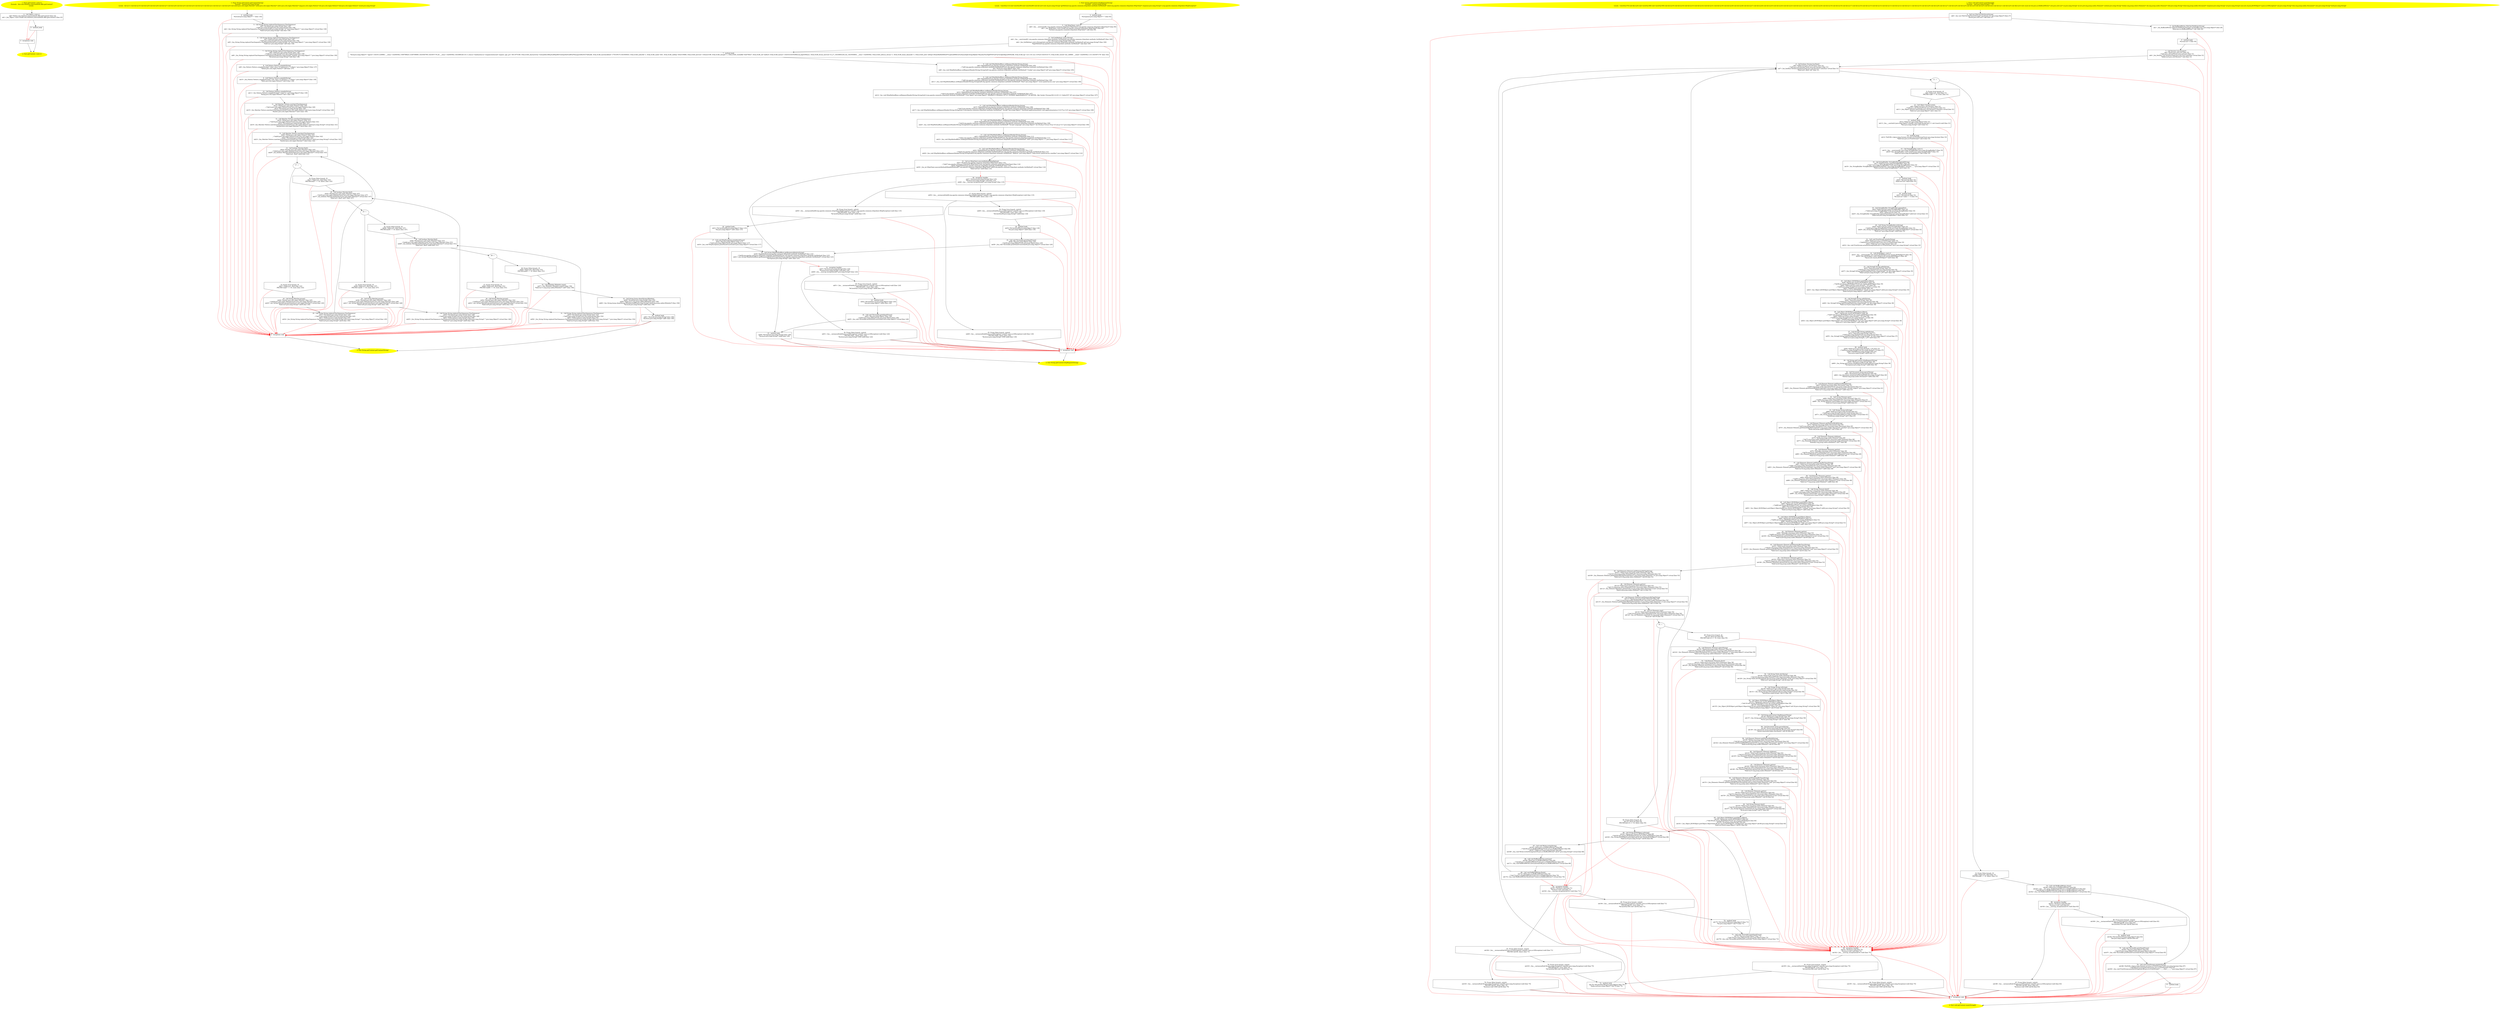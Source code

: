 /* @generated */
digraph cfg {
"com.dulishuo.yimusanfendi.offer.getContent.<init>().f99f87d23fa25a8c67a2e38303138a0c_1" [label="1: Start getContent.<init>()\nFormals:  this:com.dulishuo.yimusanfendi.offer.getContent*\nLocals:  \n  " color=yellow style=filled]
	

	 "com.dulishuo.yimusanfendi.offer.getContent.<init>().f99f87d23fa25a8c67a2e38303138a0c_1" -> "com.dulishuo.yimusanfendi.offer.getContent.<init>().f99f87d23fa25a8c67a2e38303138a0c_4" ;
"com.dulishuo.yimusanfendi.offer.getContent.<init>().f99f87d23fa25a8c67a2e38303138a0c_2" [label="2: Exit getContent.<init>() \n  " color=yellow style=filled]
	

"com.dulishuo.yimusanfendi.offer.getContent.<init>().f99f87d23fa25a8c67a2e38303138a0c_3" [label="3:  exceptions sink \n  " shape="box"]
	

	 "com.dulishuo.yimusanfendi.offer.getContent.<init>().f99f87d23fa25a8c67a2e38303138a0c_3" -> "com.dulishuo.yimusanfendi.offer.getContent.<init>().f99f87d23fa25a8c67a2e38303138a0c_2" ;
"com.dulishuo.yimusanfendi.offer.getContent.<init>().f99f87d23fa25a8c67a2e38303138a0c_4" [label="4:  Call Object.<init>() \n   n$0=*&this:com.dulishuo.yimusanfendi.offer.getContent* [line 23]\n  n$1=_fun_Object.<init>()(n$0:com.dulishuo.yimusanfendi.offer.getContent*) [line 23]\n " shape="box"]
	

	 "com.dulishuo.yimusanfendi.offer.getContent.<init>().f99f87d23fa25a8c67a2e38303138a0c_4" -> "com.dulishuo.yimusanfendi.offer.getContent.<init>().f99f87d23fa25a8c67a2e38303138a0c_5" ;
	 "com.dulishuo.yimusanfendi.offer.getContent.<init>().f99f87d23fa25a8c67a2e38303138a0c_4" -> "com.dulishuo.yimusanfendi.offer.getContent.<init>().f99f87d23fa25a8c67a2e38303138a0c_3" [color="red" ];
"com.dulishuo.yimusanfendi.offer.getContent.<init>().f99f87d23fa25a8c67a2e38303138a0c_5" [label="5:  method_body \n  " shape="box"]
	

	 "com.dulishuo.yimusanfendi.offer.getContent.<init>().f99f87d23fa25a8c67a2e38303138a0c_5" -> "com.dulishuo.yimusanfendi.offer.getContent.<init>().f99f87d23fa25a8c67a2e38303138a0c_2" ;
	 "com.dulishuo.yimusanfendi.offer.getContent.<init>().f99f87d23fa25a8c67a2e38303138a0c_5" -> "com.dulishuo.yimusanfendi.offer.getContent.<init>().f99f87d23fa25a8c67a2e38303138a0c_3" [color="red" ];
"com.dulishuo.yimusanfendi.offer.getContent.getContent(java.lang.String):java.lang.String.56e79bfb80baaf0be5050847b265ba93_1" [label="1: Start String getContent.getContent(String)\nFormals:  content:java.lang.String*\nLocals:  $irvar11:void $irvar10:void $irvar9:void $irvar8:void $irvar7:void $irvar6:void $irvar5:void $irvar4:void $irvar3:void $irvar2:void $irvar1:void $irvar0:void mth3:java.util.regex.Matcher* mth2:java.util.regex.Matcher* mth1:java.util.regex.Matcher* img:java.util.regex.Pattern* div:java.util.regex.Pattern* font:java.util.regex.Pattern* result:java.lang.String* \n  " color=yellow style=filled]
	

	 "com.dulishuo.yimusanfendi.offer.getContent.getContent(java.lang.String):java.lang.String.56e79bfb80baaf0be5050847b265ba93_1" -> "com.dulishuo.yimusanfendi.offer.getContent.getContent(java.lang.String):java.lang.String.56e79bfb80baaf0be5050847b265ba93_4" ;
"com.dulishuo.yimusanfendi.offer.getContent.getContent(java.lang.String):java.lang.String.56e79bfb80baaf0be5050847b265ba93_2" [label="2: Exit String getContent.getContent(String) \n  " color=yellow style=filled]
	

"com.dulishuo.yimusanfendi.offer.getContent.getContent(java.lang.String):java.lang.String.56e79bfb80baaf0be5050847b265ba93_3" [label="3:  exceptions sink \n  " shape="box"]
	

	 "com.dulishuo.yimusanfendi.offer.getContent.getContent(java.lang.String):java.lang.String.56e79bfb80baaf0be5050847b265ba93_3" -> "com.dulishuo.yimusanfendi.offer.getContent.getContent(java.lang.String):java.lang.String.56e79bfb80baaf0be5050847b265ba93_2" ;
"com.dulishuo.yimusanfendi.offer.getContent.getContent(java.lang.String):java.lang.String.56e79bfb80baaf0be5050847b265ba93_4" [label="4:  method_body \n   *&result:java.lang.Object*=\"\" [line 134]\n " shape="box"]
	

	 "com.dulishuo.yimusanfendi.offer.getContent.getContent(java.lang.String):java.lang.String.56e79bfb80baaf0be5050847b265ba93_4" -> "com.dulishuo.yimusanfendi.offer.getContent.getContent(java.lang.String):java.lang.String.56e79bfb80baaf0be5050847b265ba93_5" ;
	 "com.dulishuo.yimusanfendi.offer.getContent.getContent(java.lang.String):java.lang.String.56e79bfb80baaf0be5050847b265ba93_4" -> "com.dulishuo.yimusanfendi.offer.getContent.getContent(java.lang.String):java.lang.String.56e79bfb80baaf0be5050847b265ba93_3" [color="red" ];
"com.dulishuo.yimusanfendi.offer.getContent.getContent(java.lang.String):java.lang.String.56e79bfb80baaf0be5050847b265ba93_5" [label="5:  Call String String.replace(CharSequence,CharSequence) \n   n$0=*&content:java.lang.String* [line 136]\n  _=*n$0:java.lang.String*(root java.lang.String) [line 136]\n  n$2=_fun_String String.replace(CharSequence,CharSequence)(n$0:java.lang.String*,\"\\\\r\":java.lang.Object*,\"\":java.lang.Object*) virtual [line 136]\n  *&$irvar0:java.lang.String*=n$2 [line 136]\n " shape="box"]
	

	 "com.dulishuo.yimusanfendi.offer.getContent.getContent(java.lang.String):java.lang.String.56e79bfb80baaf0be5050847b265ba93_5" -> "com.dulishuo.yimusanfendi.offer.getContent.getContent(java.lang.String):java.lang.String.56e79bfb80baaf0be5050847b265ba93_6" ;
	 "com.dulishuo.yimusanfendi.offer.getContent.getContent(java.lang.String):java.lang.String.56e79bfb80baaf0be5050847b265ba93_5" -> "com.dulishuo.yimusanfendi.offer.getContent.getContent(java.lang.String):java.lang.String.56e79bfb80baaf0be5050847b265ba93_3" [color="red" ];
"com.dulishuo.yimusanfendi.offer.getContent.getContent(java.lang.String):java.lang.String.56e79bfb80baaf0be5050847b265ba93_6" [label="6:  Call String String.replace(CharSequence,CharSequence) \n   n$3=*&$irvar0:java.lang.String* [line 136]\n  _=*n$3:java.lang.String*(root java.lang.String) [line 136]\n  n$5=_fun_String String.replace(CharSequence,CharSequence)(n$3:java.lang.String*,\"\\\\n\":java.lang.Object*,\"\":java.lang.Object*) virtual [line 136]\n  *&$irvar1:java.lang.String*=n$5 [line 136]\n " shape="box"]
	

	 "com.dulishuo.yimusanfendi.offer.getContent.getContent(java.lang.String):java.lang.String.56e79bfb80baaf0be5050847b265ba93_6" -> "com.dulishuo.yimusanfendi.offer.getContent.getContent(java.lang.String):java.lang.String.56e79bfb80baaf0be5050847b265ba93_7" ;
	 "com.dulishuo.yimusanfendi.offer.getContent.getContent(java.lang.String):java.lang.String.56e79bfb80baaf0be5050847b265ba93_6" -> "com.dulishuo.yimusanfendi.offer.getContent.getContent(java.lang.String):java.lang.String.56e79bfb80baaf0be5050847b265ba93_3" [color="red" ];
"com.dulishuo.yimusanfendi.offer.getContent.getContent(java.lang.String):java.lang.String.56e79bfb80baaf0be5050847b265ba93_7" [label="7:  Call String String.replace(CharSequence,CharSequence) \n   n$6=*&$irvar1:java.lang.String* [line 136]\n  _=*n$6:java.lang.String*(root java.lang.String) [line 136]\n  n$8=_fun_String String.replace(CharSequence,CharSequence)(n$6:java.lang.String*,\"&nbsp\":java.lang.Object*,\"\":java.lang.Object*) virtual [line 136]\n  *&content:java.lang.String*=n$8 [line 136]\n " shape="box"]
	

	 "com.dulishuo.yimusanfendi.offer.getContent.getContent(java.lang.String):java.lang.String.56e79bfb80baaf0be5050847b265ba93_7" -> "com.dulishuo.yimusanfendi.offer.getContent.getContent(java.lang.String):java.lang.String.56e79bfb80baaf0be5050847b265ba93_8" ;
	 "com.dulishuo.yimusanfendi.offer.getContent.getContent(java.lang.String):java.lang.String.56e79bfb80baaf0be5050847b265ba93_7" -> "com.dulishuo.yimusanfendi.offer.getContent.getContent(java.lang.String):java.lang.String.56e79bfb80baaf0be5050847b265ba93_3" [color="red" ];
"com.dulishuo.yimusanfendi.offer.getContent.getContent(java.lang.String):java.lang.String.56e79bfb80baaf0be5050847b265ba93_8" [label="8:  Call Pattern Pattern.compile(String) \n   n$9=_fun_Pattern Pattern.compile(String)(\"<font class=\\\\\\\"jammer\\\\\\\">.*</font>\":java.lang.Object*) [line 137]\n  *&font:java.util.regex.Pattern*=n$9 [line 137]\n " shape="box"]
	

	 "com.dulishuo.yimusanfendi.offer.getContent.getContent(java.lang.String):java.lang.String.56e79bfb80baaf0be5050847b265ba93_8" -> "com.dulishuo.yimusanfendi.offer.getContent.getContent(java.lang.String):java.lang.String.56e79bfb80baaf0be5050847b265ba93_9" ;
	 "com.dulishuo.yimusanfendi.offer.getContent.getContent(java.lang.String):java.lang.String.56e79bfb80baaf0be5050847b265ba93_8" -> "com.dulishuo.yimusanfendi.offer.getContent.getContent(java.lang.String):java.lang.String.56e79bfb80baaf0be5050847b265ba93_3" [color="red" ];
"com.dulishuo.yimusanfendi.offer.getContent.getContent(java.lang.String):java.lang.String.56e79bfb80baaf0be5050847b265ba93_9" [label="9:  Call Pattern Pattern.compile(String) \n   n$10=_fun_Pattern Pattern.compile(String)(\"<div class=\\\\\\\"quote\\\\\\\">.*</font>\":java.lang.Object*) [line 138]\n  *&div:java.util.regex.Pattern*=n$10 [line 138]\n " shape="box"]
	

	 "com.dulishuo.yimusanfendi.offer.getContent.getContent(java.lang.String):java.lang.String.56e79bfb80baaf0be5050847b265ba93_9" -> "com.dulishuo.yimusanfendi.offer.getContent.getContent(java.lang.String):java.lang.String.56e79bfb80baaf0be5050847b265ba93_10" ;
	 "com.dulishuo.yimusanfendi.offer.getContent.getContent(java.lang.String):java.lang.String.56e79bfb80baaf0be5050847b265ba93_9" -> "com.dulishuo.yimusanfendi.offer.getContent.getContent(java.lang.String):java.lang.String.56e79bfb80baaf0be5050847b265ba93_3" [color="red" ];
"com.dulishuo.yimusanfendi.offer.getContent.getContent(java.lang.String):java.lang.String.56e79bfb80baaf0be5050847b265ba93_10" [label="10:  Call Pattern Pattern.compile(String) \n   n$11=_fun_Pattern Pattern.compile(String)(\"<img.*/>\":java.lang.Object*) [line 139]\n  *&img:java.util.regex.Pattern*=n$11 [line 139]\n " shape="box"]
	

	 "com.dulishuo.yimusanfendi.offer.getContent.getContent(java.lang.String):java.lang.String.56e79bfb80baaf0be5050847b265ba93_10" -> "com.dulishuo.yimusanfendi.offer.getContent.getContent(java.lang.String):java.lang.String.56e79bfb80baaf0be5050847b265ba93_11" ;
	 "com.dulishuo.yimusanfendi.offer.getContent.getContent(java.lang.String):java.lang.String.56e79bfb80baaf0be5050847b265ba93_10" -> "com.dulishuo.yimusanfendi.offer.getContent.getContent(java.lang.String):java.lang.String.56e79bfb80baaf0be5050847b265ba93_3" [color="red" ];
"com.dulishuo.yimusanfendi.offer.getContent.getContent(java.lang.String):java.lang.String.56e79bfb80baaf0be5050847b265ba93_11" [label="11:  Call Matcher Pattern.matcher(CharSequence) \n   n$12=*&font:java.util.regex.Pattern* [line 140]\n  _=*n$12:java.util.regex.Pattern*(root java.util.regex.Pattern) [line 140]\n  n$14=*&content:java.lang.String* [line 140]\n  n$15=_fun_Matcher Pattern.matcher(CharSequence)(n$12:java.util.regex.Pattern*,n$14:java.lang.String*) virtual [line 140]\n  *&mth1:java.util.regex.Matcher*=n$15 [line 140]\n " shape="box"]
	

	 "com.dulishuo.yimusanfendi.offer.getContent.getContent(java.lang.String):java.lang.String.56e79bfb80baaf0be5050847b265ba93_11" -> "com.dulishuo.yimusanfendi.offer.getContent.getContent(java.lang.String):java.lang.String.56e79bfb80baaf0be5050847b265ba93_12" ;
	 "com.dulishuo.yimusanfendi.offer.getContent.getContent(java.lang.String):java.lang.String.56e79bfb80baaf0be5050847b265ba93_11" -> "com.dulishuo.yimusanfendi.offer.getContent.getContent(java.lang.String):java.lang.String.56e79bfb80baaf0be5050847b265ba93_3" [color="red" ];
"com.dulishuo.yimusanfendi.offer.getContent.getContent(java.lang.String):java.lang.String.56e79bfb80baaf0be5050847b265ba93_12" [label="12:  Call Matcher Pattern.matcher(CharSequence) \n   n$16=*&font:java.util.regex.Pattern* [line 141]\n  _=*n$16:java.util.regex.Pattern*(root java.util.regex.Pattern) [line 141]\n  n$18=*&content:java.lang.String* [line 141]\n  n$19=_fun_Matcher Pattern.matcher(CharSequence)(n$16:java.util.regex.Pattern*,n$18:java.lang.String*) virtual [line 141]\n  *&mth2:java.util.regex.Matcher*=n$19 [line 141]\n " shape="box"]
	

	 "com.dulishuo.yimusanfendi.offer.getContent.getContent(java.lang.String):java.lang.String.56e79bfb80baaf0be5050847b265ba93_12" -> "com.dulishuo.yimusanfendi.offer.getContent.getContent(java.lang.String):java.lang.String.56e79bfb80baaf0be5050847b265ba93_13" ;
	 "com.dulishuo.yimusanfendi.offer.getContent.getContent(java.lang.String):java.lang.String.56e79bfb80baaf0be5050847b265ba93_12" -> "com.dulishuo.yimusanfendi.offer.getContent.getContent(java.lang.String):java.lang.String.56e79bfb80baaf0be5050847b265ba93_3" [color="red" ];
"com.dulishuo.yimusanfendi.offer.getContent.getContent(java.lang.String):java.lang.String.56e79bfb80baaf0be5050847b265ba93_13" [label="13:  Call Matcher Pattern.matcher(CharSequence) \n   n$20=*&font:java.util.regex.Pattern* [line 142]\n  _=*n$20:java.util.regex.Pattern*(root java.util.regex.Pattern) [line 142]\n  n$22=*&content:java.lang.String* [line 142]\n  n$23=_fun_Matcher Pattern.matcher(CharSequence)(n$20:java.util.regex.Pattern*,n$22:java.lang.String*) virtual [line 142]\n  *&mth3:java.util.regex.Matcher*=n$23 [line 142]\n " shape="box"]
	

	 "com.dulishuo.yimusanfendi.offer.getContent.getContent(java.lang.String):java.lang.String.56e79bfb80baaf0be5050847b265ba93_13" -> "com.dulishuo.yimusanfendi.offer.getContent.getContent(java.lang.String):java.lang.String.56e79bfb80baaf0be5050847b265ba93_14" ;
	 "com.dulishuo.yimusanfendi.offer.getContent.getContent(java.lang.String):java.lang.String.56e79bfb80baaf0be5050847b265ba93_13" -> "com.dulishuo.yimusanfendi.offer.getContent.getContent(java.lang.String):java.lang.String.56e79bfb80baaf0be5050847b265ba93_3" [color="red" ];
"com.dulishuo.yimusanfendi.offer.getContent.getContent(java.lang.String):java.lang.String.56e79bfb80baaf0be5050847b265ba93_14" [label="14:  Call boolean Matcher.find() \n   n$24=*&mth1:java.util.regex.Matcher* [line 143]\n  _=*n$24:java.util.regex.Matcher*(root java.util.regex.Matcher) [line 143]\n  n$26=_fun_boolean Matcher.find()(n$24:java.util.regex.Matcher*) virtual [line 143]\n  *&$irvar2:_Bool=n$26 [line 143]\n " shape="box"]
	

	 "com.dulishuo.yimusanfendi.offer.getContent.getContent(java.lang.String):java.lang.String.56e79bfb80baaf0be5050847b265ba93_14" -> "com.dulishuo.yimusanfendi.offer.getContent.getContent(java.lang.String):java.lang.String.56e79bfb80baaf0be5050847b265ba93_17" ;
	 "com.dulishuo.yimusanfendi.offer.getContent.getContent(java.lang.String):java.lang.String.56e79bfb80baaf0be5050847b265ba93_14" -> "com.dulishuo.yimusanfendi.offer.getContent.getContent(java.lang.String):java.lang.String.56e79bfb80baaf0be5050847b265ba93_3" [color="red" ];
"com.dulishuo.yimusanfendi.offer.getContent.getContent(java.lang.String):java.lang.String.56e79bfb80baaf0be5050847b265ba93_15" [label="15: Prune (true branch, if) \n   n$27=*&$irvar2:_Bool [line 143]\n  PRUNE(!(n$27 == 0), true); [line 143]\n " shape="invhouse"]
	

	 "com.dulishuo.yimusanfendi.offer.getContent.getContent(java.lang.String):java.lang.String.56e79bfb80baaf0be5050847b265ba93_15" -> "com.dulishuo.yimusanfendi.offer.getContent.getContent(java.lang.String):java.lang.String.56e79bfb80baaf0be5050847b265ba93_18" ;
	 "com.dulishuo.yimusanfendi.offer.getContent.getContent(java.lang.String):java.lang.String.56e79bfb80baaf0be5050847b265ba93_15" -> "com.dulishuo.yimusanfendi.offer.getContent.getContent(java.lang.String):java.lang.String.56e79bfb80baaf0be5050847b265ba93_3" [color="red" ];
"com.dulishuo.yimusanfendi.offer.getContent.getContent(java.lang.String):java.lang.String.56e79bfb80baaf0be5050847b265ba93_16" [label="16: Prune (false branch, if) \n   n$27=*&$irvar2:_Bool [line 143]\n  PRUNE((n$27 == 0), false); [line 143]\n " shape="invhouse"]
	

	 "com.dulishuo.yimusanfendi.offer.getContent.getContent(java.lang.String):java.lang.String.56e79bfb80baaf0be5050847b265ba93_16" -> "com.dulishuo.yimusanfendi.offer.getContent.getContent(java.lang.String):java.lang.String.56e79bfb80baaf0be5050847b265ba93_20" ;
	 "com.dulishuo.yimusanfendi.offer.getContent.getContent(java.lang.String):java.lang.String.56e79bfb80baaf0be5050847b265ba93_16" -> "com.dulishuo.yimusanfendi.offer.getContent.getContent(java.lang.String):java.lang.String.56e79bfb80baaf0be5050847b265ba93_3" [color="red" ];
"com.dulishuo.yimusanfendi.offer.getContent.getContent(java.lang.String):java.lang.String.56e79bfb80baaf0be5050847b265ba93_17" [label="17: + \n  " ]
	

	 "com.dulishuo.yimusanfendi.offer.getContent.getContent(java.lang.String):java.lang.String.56e79bfb80baaf0be5050847b265ba93_17" -> "com.dulishuo.yimusanfendi.offer.getContent.getContent(java.lang.String):java.lang.String.56e79bfb80baaf0be5050847b265ba93_15" ;
	 "com.dulishuo.yimusanfendi.offer.getContent.getContent(java.lang.String):java.lang.String.56e79bfb80baaf0be5050847b265ba93_17" -> "com.dulishuo.yimusanfendi.offer.getContent.getContent(java.lang.String):java.lang.String.56e79bfb80baaf0be5050847b265ba93_16" ;
"com.dulishuo.yimusanfendi.offer.getContent.getContent(java.lang.String):java.lang.String.56e79bfb80baaf0be5050847b265ba93_18" [label="18:  Call String Matcher.group() \n   n$28=*&mth1:java.util.regex.Matcher* [line 145]\n  _=*n$28:java.util.regex.Matcher*(root java.util.regex.Matcher) [line 145]\n  n$30=_fun_String Matcher.group()(n$28:java.util.regex.Matcher*) virtual [line 145]\n  *&$irvar3:java.lang.String*=n$30 [line 145]\n " shape="box"]
	

	 "com.dulishuo.yimusanfendi.offer.getContent.getContent(java.lang.String):java.lang.String.56e79bfb80baaf0be5050847b265ba93_18" -> "com.dulishuo.yimusanfendi.offer.getContent.getContent(java.lang.String):java.lang.String.56e79bfb80baaf0be5050847b265ba93_19" ;
	 "com.dulishuo.yimusanfendi.offer.getContent.getContent(java.lang.String):java.lang.String.56e79bfb80baaf0be5050847b265ba93_18" -> "com.dulishuo.yimusanfendi.offer.getContent.getContent(java.lang.String):java.lang.String.56e79bfb80baaf0be5050847b265ba93_3" [color="red" ];
"com.dulishuo.yimusanfendi.offer.getContent.getContent(java.lang.String):java.lang.String.56e79bfb80baaf0be5050847b265ba93_19" [label="19:  Call String String.replace(CharSequence,CharSequence) \n   n$31=*&content:java.lang.String* [line 145]\n  _=*n$31:java.lang.String*(root java.lang.String) [line 145]\n  n$33=*&$irvar3:java.lang.String* [line 145]\n  n$34=_fun_String String.replace(CharSequence,CharSequence)(n$31:java.lang.String*,n$33:java.lang.String*,\"\":java.lang.Object*) virtual [line 145]\n  *&$irvar4:java.lang.String*=n$34 [line 145]\n " shape="box"]
	

	 "com.dulishuo.yimusanfendi.offer.getContent.getContent(java.lang.String):java.lang.String.56e79bfb80baaf0be5050847b265ba93_19" -> "com.dulishuo.yimusanfendi.offer.getContent.getContent(java.lang.String):java.lang.String.56e79bfb80baaf0be5050847b265ba93_14" ;
	 "com.dulishuo.yimusanfendi.offer.getContent.getContent(java.lang.String):java.lang.String.56e79bfb80baaf0be5050847b265ba93_19" -> "com.dulishuo.yimusanfendi.offer.getContent.getContent(java.lang.String):java.lang.String.56e79bfb80baaf0be5050847b265ba93_3" [color="red" ];
"com.dulishuo.yimusanfendi.offer.getContent.getContent(java.lang.String):java.lang.String.56e79bfb80baaf0be5050847b265ba93_20" [label="20:  Call boolean Matcher.find() \n   n$35=*&mth2:java.util.regex.Matcher* [line 147]\n  _=*n$35:java.util.regex.Matcher*(root java.util.regex.Matcher) [line 147]\n  n$37=_fun_boolean Matcher.find()(n$35:java.util.regex.Matcher*) virtual [line 147]\n  *&$irvar5:_Bool=n$37 [line 147]\n " shape="box"]
	

	 "com.dulishuo.yimusanfendi.offer.getContent.getContent(java.lang.String):java.lang.String.56e79bfb80baaf0be5050847b265ba93_20" -> "com.dulishuo.yimusanfendi.offer.getContent.getContent(java.lang.String):java.lang.String.56e79bfb80baaf0be5050847b265ba93_23" ;
	 "com.dulishuo.yimusanfendi.offer.getContent.getContent(java.lang.String):java.lang.String.56e79bfb80baaf0be5050847b265ba93_20" -> "com.dulishuo.yimusanfendi.offer.getContent.getContent(java.lang.String):java.lang.String.56e79bfb80baaf0be5050847b265ba93_3" [color="red" ];
"com.dulishuo.yimusanfendi.offer.getContent.getContent(java.lang.String):java.lang.String.56e79bfb80baaf0be5050847b265ba93_21" [label="21: Prune (true branch, if) \n   n$38=*&$irvar5:_Bool [line 147]\n  PRUNE(!(n$38 == 0), true); [line 147]\n " shape="invhouse"]
	

	 "com.dulishuo.yimusanfendi.offer.getContent.getContent(java.lang.String):java.lang.String.56e79bfb80baaf0be5050847b265ba93_21" -> "com.dulishuo.yimusanfendi.offer.getContent.getContent(java.lang.String):java.lang.String.56e79bfb80baaf0be5050847b265ba93_24" ;
	 "com.dulishuo.yimusanfendi.offer.getContent.getContent(java.lang.String):java.lang.String.56e79bfb80baaf0be5050847b265ba93_21" -> "com.dulishuo.yimusanfendi.offer.getContent.getContent(java.lang.String):java.lang.String.56e79bfb80baaf0be5050847b265ba93_3" [color="red" ];
"com.dulishuo.yimusanfendi.offer.getContent.getContent(java.lang.String):java.lang.String.56e79bfb80baaf0be5050847b265ba93_22" [label="22: Prune (false branch, if) \n   n$38=*&$irvar5:_Bool [line 147]\n  PRUNE((n$38 == 0), false); [line 147]\n " shape="invhouse"]
	

	 "com.dulishuo.yimusanfendi.offer.getContent.getContent(java.lang.String):java.lang.String.56e79bfb80baaf0be5050847b265ba93_22" -> "com.dulishuo.yimusanfendi.offer.getContent.getContent(java.lang.String):java.lang.String.56e79bfb80baaf0be5050847b265ba93_26" ;
	 "com.dulishuo.yimusanfendi.offer.getContent.getContent(java.lang.String):java.lang.String.56e79bfb80baaf0be5050847b265ba93_22" -> "com.dulishuo.yimusanfendi.offer.getContent.getContent(java.lang.String):java.lang.String.56e79bfb80baaf0be5050847b265ba93_3" [color="red" ];
"com.dulishuo.yimusanfendi.offer.getContent.getContent(java.lang.String):java.lang.String.56e79bfb80baaf0be5050847b265ba93_23" [label="23: + \n  " ]
	

	 "com.dulishuo.yimusanfendi.offer.getContent.getContent(java.lang.String):java.lang.String.56e79bfb80baaf0be5050847b265ba93_23" -> "com.dulishuo.yimusanfendi.offer.getContent.getContent(java.lang.String):java.lang.String.56e79bfb80baaf0be5050847b265ba93_21" ;
	 "com.dulishuo.yimusanfendi.offer.getContent.getContent(java.lang.String):java.lang.String.56e79bfb80baaf0be5050847b265ba93_23" -> "com.dulishuo.yimusanfendi.offer.getContent.getContent(java.lang.String):java.lang.String.56e79bfb80baaf0be5050847b265ba93_22" ;
"com.dulishuo.yimusanfendi.offer.getContent.getContent(java.lang.String):java.lang.String.56e79bfb80baaf0be5050847b265ba93_24" [label="24:  Call String Matcher.group() \n   n$39=*&mth2:java.util.regex.Matcher* [line 148]\n  _=*n$39:java.util.regex.Matcher*(root java.util.regex.Matcher) [line 148]\n  n$41=_fun_String Matcher.group()(n$39:java.util.regex.Matcher*) virtual [line 148]\n  *&$irvar6:java.lang.String*=n$41 [line 148]\n " shape="box"]
	

	 "com.dulishuo.yimusanfendi.offer.getContent.getContent(java.lang.String):java.lang.String.56e79bfb80baaf0be5050847b265ba93_24" -> "com.dulishuo.yimusanfendi.offer.getContent.getContent(java.lang.String):java.lang.String.56e79bfb80baaf0be5050847b265ba93_25" ;
	 "com.dulishuo.yimusanfendi.offer.getContent.getContent(java.lang.String):java.lang.String.56e79bfb80baaf0be5050847b265ba93_24" -> "com.dulishuo.yimusanfendi.offer.getContent.getContent(java.lang.String):java.lang.String.56e79bfb80baaf0be5050847b265ba93_3" [color="red" ];
"com.dulishuo.yimusanfendi.offer.getContent.getContent(java.lang.String):java.lang.String.56e79bfb80baaf0be5050847b265ba93_25" [label="25:  Call String String.replace(CharSequence,CharSequence) \n   n$42=*&content:java.lang.String* [line 148]\n  _=*n$42:java.lang.String*(root java.lang.String) [line 148]\n  n$44=*&$irvar6:java.lang.String* [line 148]\n  n$45=_fun_String String.replace(CharSequence,CharSequence)(n$42:java.lang.String*,n$44:java.lang.String*,\"\":java.lang.Object*) virtual [line 148]\n  *&$irvar7:java.lang.String*=n$45 [line 148]\n " shape="box"]
	

	 "com.dulishuo.yimusanfendi.offer.getContent.getContent(java.lang.String):java.lang.String.56e79bfb80baaf0be5050847b265ba93_25" -> "com.dulishuo.yimusanfendi.offer.getContent.getContent(java.lang.String):java.lang.String.56e79bfb80baaf0be5050847b265ba93_20" ;
	 "com.dulishuo.yimusanfendi.offer.getContent.getContent(java.lang.String):java.lang.String.56e79bfb80baaf0be5050847b265ba93_25" -> "com.dulishuo.yimusanfendi.offer.getContent.getContent(java.lang.String):java.lang.String.56e79bfb80baaf0be5050847b265ba93_3" [color="red" ];
"com.dulishuo.yimusanfendi.offer.getContent.getContent(java.lang.String):java.lang.String.56e79bfb80baaf0be5050847b265ba93_26" [label="26:  Call boolean Matcher.find() \n   n$46=*&mth3:java.util.regex.Matcher* [line 151]\n  _=*n$46:java.util.regex.Matcher*(root java.util.regex.Matcher) [line 151]\n  n$48=_fun_boolean Matcher.find()(n$46:java.util.regex.Matcher*) virtual [line 151]\n  *&$irvar8:_Bool=n$48 [line 151]\n " shape="box"]
	

	 "com.dulishuo.yimusanfendi.offer.getContent.getContent(java.lang.String):java.lang.String.56e79bfb80baaf0be5050847b265ba93_26" -> "com.dulishuo.yimusanfendi.offer.getContent.getContent(java.lang.String):java.lang.String.56e79bfb80baaf0be5050847b265ba93_29" ;
	 "com.dulishuo.yimusanfendi.offer.getContent.getContent(java.lang.String):java.lang.String.56e79bfb80baaf0be5050847b265ba93_26" -> "com.dulishuo.yimusanfendi.offer.getContent.getContent(java.lang.String):java.lang.String.56e79bfb80baaf0be5050847b265ba93_3" [color="red" ];
"com.dulishuo.yimusanfendi.offer.getContent.getContent(java.lang.String):java.lang.String.56e79bfb80baaf0be5050847b265ba93_27" [label="27: Prune (true branch, if) \n   n$49=*&$irvar8:_Bool [line 151]\n  PRUNE(!(n$49 == 0), true); [line 151]\n " shape="invhouse"]
	

	 "com.dulishuo.yimusanfendi.offer.getContent.getContent(java.lang.String):java.lang.String.56e79bfb80baaf0be5050847b265ba93_27" -> "com.dulishuo.yimusanfendi.offer.getContent.getContent(java.lang.String):java.lang.String.56e79bfb80baaf0be5050847b265ba93_30" ;
	 "com.dulishuo.yimusanfendi.offer.getContent.getContent(java.lang.String):java.lang.String.56e79bfb80baaf0be5050847b265ba93_27" -> "com.dulishuo.yimusanfendi.offer.getContent.getContent(java.lang.String):java.lang.String.56e79bfb80baaf0be5050847b265ba93_3" [color="red" ];
"com.dulishuo.yimusanfendi.offer.getContent.getContent(java.lang.String):java.lang.String.56e79bfb80baaf0be5050847b265ba93_28" [label="28: Prune (false branch, if) \n   n$49=*&$irvar8:_Bool [line 151]\n  PRUNE((n$49 == 0), false); [line 151]\n " shape="invhouse"]
	

	 "com.dulishuo.yimusanfendi.offer.getContent.getContent(java.lang.String):java.lang.String.56e79bfb80baaf0be5050847b265ba93_28" -> "com.dulishuo.yimusanfendi.offer.getContent.getContent(java.lang.String):java.lang.String.56e79bfb80baaf0be5050847b265ba93_32" ;
	 "com.dulishuo.yimusanfendi.offer.getContent.getContent(java.lang.String):java.lang.String.56e79bfb80baaf0be5050847b265ba93_28" -> "com.dulishuo.yimusanfendi.offer.getContent.getContent(java.lang.String):java.lang.String.56e79bfb80baaf0be5050847b265ba93_3" [color="red" ];
"com.dulishuo.yimusanfendi.offer.getContent.getContent(java.lang.String):java.lang.String.56e79bfb80baaf0be5050847b265ba93_29" [label="29: + \n  " ]
	

	 "com.dulishuo.yimusanfendi.offer.getContent.getContent(java.lang.String):java.lang.String.56e79bfb80baaf0be5050847b265ba93_29" -> "com.dulishuo.yimusanfendi.offer.getContent.getContent(java.lang.String):java.lang.String.56e79bfb80baaf0be5050847b265ba93_27" ;
	 "com.dulishuo.yimusanfendi.offer.getContent.getContent(java.lang.String):java.lang.String.56e79bfb80baaf0be5050847b265ba93_29" -> "com.dulishuo.yimusanfendi.offer.getContent.getContent(java.lang.String):java.lang.String.56e79bfb80baaf0be5050847b265ba93_28" ;
"com.dulishuo.yimusanfendi.offer.getContent.getContent(java.lang.String):java.lang.String.56e79bfb80baaf0be5050847b265ba93_30" [label="30:  Call String Matcher.group() \n   n$50=*&mth3:java.util.regex.Matcher* [line 152]\n  _=*n$50:java.util.regex.Matcher*(root java.util.regex.Matcher) [line 152]\n  n$52=_fun_String Matcher.group()(n$50:java.util.regex.Matcher*) virtual [line 152]\n  *&$irvar9:java.lang.String*=n$52 [line 152]\n " shape="box"]
	

	 "com.dulishuo.yimusanfendi.offer.getContent.getContent(java.lang.String):java.lang.String.56e79bfb80baaf0be5050847b265ba93_30" -> "com.dulishuo.yimusanfendi.offer.getContent.getContent(java.lang.String):java.lang.String.56e79bfb80baaf0be5050847b265ba93_31" ;
	 "com.dulishuo.yimusanfendi.offer.getContent.getContent(java.lang.String):java.lang.String.56e79bfb80baaf0be5050847b265ba93_30" -> "com.dulishuo.yimusanfendi.offer.getContent.getContent(java.lang.String):java.lang.String.56e79bfb80baaf0be5050847b265ba93_3" [color="red" ];
"com.dulishuo.yimusanfendi.offer.getContent.getContent(java.lang.String):java.lang.String.56e79bfb80baaf0be5050847b265ba93_31" [label="31:  Call String String.replace(CharSequence,CharSequence) \n   n$53=*&content:java.lang.String* [line 152]\n  _=*n$53:java.lang.String*(root java.lang.String) [line 152]\n  n$55=*&$irvar9:java.lang.String* [line 152]\n  n$56=_fun_String String.replace(CharSequence,CharSequence)(n$53:java.lang.String*,n$55:java.lang.String*,\"\":java.lang.Object*) virtual [line 152]\n  *&$irvar10:java.lang.String*=n$56 [line 152]\n " shape="box"]
	

	 "com.dulishuo.yimusanfendi.offer.getContent.getContent(java.lang.String):java.lang.String.56e79bfb80baaf0be5050847b265ba93_31" -> "com.dulishuo.yimusanfendi.offer.getContent.getContent(java.lang.String):java.lang.String.56e79bfb80baaf0be5050847b265ba93_26" ;
	 "com.dulishuo.yimusanfendi.offer.getContent.getContent(java.lang.String):java.lang.String.56e79bfb80baaf0be5050847b265ba93_31" -> "com.dulishuo.yimusanfendi.offer.getContent.getContent(java.lang.String):java.lang.String.56e79bfb80baaf0be5050847b265ba93_3" [color="red" ];
"com.dulishuo.yimusanfendi.offer.getContent.getContent(java.lang.String):java.lang.String.56e79bfb80baaf0be5050847b265ba93_32" [label="32:  Call Whitelist Whitelist.none() \n   n$57=_fun_Whitelist Whitelist.none()() [line 156]\n  *&$irvar11:org.jsoup.safety.Whitelist*=n$57 [line 156]\n " shape="box"]
	

	 "com.dulishuo.yimusanfendi.offer.getContent.getContent(java.lang.String):java.lang.String.56e79bfb80baaf0be5050847b265ba93_32" -> "com.dulishuo.yimusanfendi.offer.getContent.getContent(java.lang.String):java.lang.String.56e79bfb80baaf0be5050847b265ba93_33" ;
	 "com.dulishuo.yimusanfendi.offer.getContent.getContent(java.lang.String):java.lang.String.56e79bfb80baaf0be5050847b265ba93_32" -> "com.dulishuo.yimusanfendi.offer.getContent.getContent(java.lang.String):java.lang.String.56e79bfb80baaf0be5050847b265ba93_3" [color="red" ];
"com.dulishuo.yimusanfendi.offer.getContent.getContent(java.lang.String):java.lang.String.56e79bfb80baaf0be5050847b265ba93_33" [label="33:  Call String Jsoup.clean(String,Whitelist) \n   n$58=*&content:java.lang.String* [line 156]\n  n$59=*&$irvar11:org.jsoup.safety.Whitelist* [line 156]\n  n$60=_fun_String Jsoup.clean(String,Whitelist)(n$58:java.lang.String*,n$59:org.jsoup.safety.Whitelist*) [line 156]\n  *&result:java.lang.String*=n$60 [line 156]\n " shape="box"]
	

	 "com.dulishuo.yimusanfendi.offer.getContent.getContent(java.lang.String):java.lang.String.56e79bfb80baaf0be5050847b265ba93_33" -> "com.dulishuo.yimusanfendi.offer.getContent.getContent(java.lang.String):java.lang.String.56e79bfb80baaf0be5050847b265ba93_34" ;
	 "com.dulishuo.yimusanfendi.offer.getContent.getContent(java.lang.String):java.lang.String.56e79bfb80baaf0be5050847b265ba93_33" -> "com.dulishuo.yimusanfendi.offer.getContent.getContent(java.lang.String):java.lang.String.56e79bfb80baaf0be5050847b265ba93_3" [color="red" ];
"com.dulishuo.yimusanfendi.offer.getContent.getContent(java.lang.String):java.lang.String.56e79bfb80baaf0be5050847b265ba93_34" [label="34:  method_body \n   n$61=*&result:java.lang.String* [line 158]\n  *&return:java.lang.String*=n$61 [line 158]\n " shape="box"]
	

	 "com.dulishuo.yimusanfendi.offer.getContent.getContent(java.lang.String):java.lang.String.56e79bfb80baaf0be5050847b265ba93_34" -> "com.dulishuo.yimusanfendi.offer.getContent.getContent(java.lang.String):java.lang.String.56e79bfb80baaf0be5050847b265ba93_2" ;
	 "com.dulishuo.yimusanfendi.offer.getContent.getContent(java.lang.String):java.lang.String.56e79bfb80baaf0be5050847b265ba93_34" -> "com.dulishuo.yimusanfendi.offer.getContent.getContent(java.lang.String):java.lang.String.56e79bfb80baaf0be5050847b265ba93_3" [color="red" ];
"com.dulishuo.yimusanfendi.offer.getContent.httpRequest(java.lang.String):java.lang.String.28c475d1197341ae1432e1ba23e37f8c_1" [label="1: Start String getContent.httpRequest(String)\nFormals:  url:java.lang.String*\nLocals:  CatchVar114:void CatchVar99:void CatchVar89:void $irvar0:void ck:java.lang.String* getMethod:org.apache.commons.httpclient.methods.GetMethod* client:org.apache.commons.httpclient.HttpClient* response:java.lang.String* e:org.apache.commons.httpclient.HttpException* \n  " color=yellow style=filled]
	

	 "com.dulishuo.yimusanfendi.offer.getContent.httpRequest(java.lang.String):java.lang.String.28c475d1197341ae1432e1ba23e37f8c_1" -> "com.dulishuo.yimusanfendi.offer.getContent.httpRequest(java.lang.String):java.lang.String.28c475d1197341ae1432e1ba23e37f8c_4" ;
"com.dulishuo.yimusanfendi.offer.getContent.httpRequest(java.lang.String):java.lang.String.28c475d1197341ae1432e1ba23e37f8c_2" [label="2: Exit String getContent.httpRequest(String) \n  " color=yellow style=filled]
	

"com.dulishuo.yimusanfendi.offer.getContent.httpRequest(java.lang.String):java.lang.String.28c475d1197341ae1432e1ba23e37f8c_3" [label="3:  exceptions sink \n  " shape="box"]
	

	 "com.dulishuo.yimusanfendi.offer.getContent.httpRequest(java.lang.String):java.lang.String.28c475d1197341ae1432e1ba23e37f8c_3" -> "com.dulishuo.yimusanfendi.offer.getContent.httpRequest(java.lang.String):java.lang.String.28c475d1197341ae1432e1ba23e37f8c_2" ;
"com.dulishuo.yimusanfendi.offer.getContent.httpRequest(java.lang.String):java.lang.String.28c475d1197341ae1432e1ba23e37f8c_4" [label="4:  method_body \n   *&response:java.lang.Object*=\"\" [line 93]\n " shape="box"]
	

	 "com.dulishuo.yimusanfendi.offer.getContent.httpRequest(java.lang.String):java.lang.String.28c475d1197341ae1432e1ba23e37f8c_4" -> "com.dulishuo.yimusanfendi.offer.getContent.httpRequest(java.lang.String):java.lang.String.28c475d1197341ae1432e1ba23e37f8c_5" ;
	 "com.dulishuo.yimusanfendi.offer.getContent.httpRequest(java.lang.String):java.lang.String.28c475d1197341ae1432e1ba23e37f8c_4" -> "com.dulishuo.yimusanfendi.offer.getContent.httpRequest(java.lang.String):java.lang.String.28c475d1197341ae1432e1ba23e37f8c_3" [color="red" ];
"com.dulishuo.yimusanfendi.offer.getContent.httpRequest(java.lang.String):java.lang.String.28c475d1197341ae1432e1ba23e37f8c_5" [label="5:  Call HttpClient.<init>() \n   n$0=_fun___new(sizeof(t=org.apache.commons.httpclient.HttpClient):org.apache.commons.httpclient.HttpClient*) [line 95]\n  n$1=_fun_HttpClient.<init>()(n$0:org.apache.commons.httpclient.HttpClient*) [line 95]\n  *&client:org.apache.commons.httpclient.HttpClient*=n$0 [line 95]\n " shape="box"]
	

	 "com.dulishuo.yimusanfendi.offer.getContent.httpRequest(java.lang.String):java.lang.String.28c475d1197341ae1432e1ba23e37f8c_5" -> "com.dulishuo.yimusanfendi.offer.getContent.httpRequest(java.lang.String):java.lang.String.28c475d1197341ae1432e1ba23e37f8c_6" ;
	 "com.dulishuo.yimusanfendi.offer.getContent.httpRequest(java.lang.String):java.lang.String.28c475d1197341ae1432e1ba23e37f8c_5" -> "com.dulishuo.yimusanfendi.offer.getContent.httpRequest(java.lang.String):java.lang.String.28c475d1197341ae1432e1ba23e37f8c_3" [color="red" ];
"com.dulishuo.yimusanfendi.offer.getContent.httpRequest(java.lang.String):java.lang.String.28c475d1197341ae1432e1ba23e37f8c_6" [label="6:  Call GetMethod.<init>(String) \n   n$2=_fun___new(sizeof(t=org.apache.commons.httpclient.methods.GetMethod):org.apache.commons.httpclient.methods.GetMethod*) [line 100]\n  n$3=*&url:java.lang.String* [line 100]\n  n$4=_fun_GetMethod.<init>(String)(n$2:org.apache.commons.httpclient.methods.GetMethod*,n$3:java.lang.String*) [line 100]\n  *&getMethod:org.apache.commons.httpclient.methods.GetMethod*=n$2 [line 100]\n " shape="box"]
	

	 "com.dulishuo.yimusanfendi.offer.getContent.httpRequest(java.lang.String):java.lang.String.28c475d1197341ae1432e1ba23e37f8c_6" -> "com.dulishuo.yimusanfendi.offer.getContent.httpRequest(java.lang.String):java.lang.String.28c475d1197341ae1432e1ba23e37f8c_7" ;
	 "com.dulishuo.yimusanfendi.offer.getContent.httpRequest(java.lang.String):java.lang.String.28c475d1197341ae1432e1ba23e37f8c_6" -> "com.dulishuo.yimusanfendi.offer.getContent.httpRequest(java.lang.String):java.lang.String.28c475d1197341ae1432e1ba23e37f8c_3" [color="red" ];
"com.dulishuo.yimusanfendi.offer.getContent.httpRequest(java.lang.String):java.lang.String.28c475d1197341ae1432e1ba23e37f8c_7" [label="7:  method_body \n   *&ck:java.lang.Object*=\"tjpctrl=1443511249981; __utma=142000562.1509796625.1436709690.1443504799.1443507176.20; __utmz=142000562.1443496328.18.11.utmcsr=baidu|utmccn=(organic)|utmcmd=organic; pgv_pvi=3811975168; 4Oaf_61d6_ulastactivity=5cd1JoDhrrDBrq%2BFJy68G%2Fpm9oh%2BNuF9oxspm5Z6lcNCl7Q9zobK; 4Oaf_61d6_lastcheckfeed=175519%7C1443509443; 4Oaf_61d6_nofavfid=1; 4Oaf_61d6_smile=4D1; 4Oaf_61d6_saltkey=KS2COM8X; 4Oaf_61d6_lastvisit=1442223198; 4Oaf_61d6_atarget=1; 4Oaf_61d6_visitedfid=82D79D27; 4Oaf_61d6_sid=Qo6ocY; 4Oaf_61d6_lastact=1443510183%09forum.php%09misc; 4Oaf_61d6_forum_lastvisit=D_27_1443496323D_82_1443504804; __utmc=142000562; 4Oaf_61d6_nofocus_forum=1; 4Oaf_61d6_home_diymode=1; 4Oaf_61d6_auth=28cfq1UHLksHhDfeHHD2FVUjAj%2BM6s5a%2FprmXq61DstgcI8jQhx7i8uyIAaTttaTlqbPIVE%2F3yVwGJks9dpueWM5zHk; 4Oaf_61d6_lip=123.116.122.133%2C1443510173; 4Oaf_61d6_viewid=tid_128680; __utmb=142000562.3.10.1443507176\" [line 102]\n " shape="box"]
	

	 "com.dulishuo.yimusanfendi.offer.getContent.httpRequest(java.lang.String):java.lang.String.28c475d1197341ae1432e1ba23e37f8c_7" -> "com.dulishuo.yimusanfendi.offer.getContent.httpRequest(java.lang.String):java.lang.String.28c475d1197341ae1432e1ba23e37f8c_8" ;
	 "com.dulishuo.yimusanfendi.offer.getContent.httpRequest(java.lang.String):java.lang.String.28c475d1197341ae1432e1ba23e37f8c_7" -> "com.dulishuo.yimusanfendi.offer.getContent.httpRequest(java.lang.String):java.lang.String.28c475d1197341ae1432e1ba23e37f8c_3" [color="red" ];
"com.dulishuo.yimusanfendi.offer.getContent.httpRequest(java.lang.String):java.lang.String.28c475d1197341ae1432e1ba23e37f8c_8" [label="8:  Call void HttpMethodBase.setRequestHeader(String,String) \n   n$5=*&getMethod:org.apache.commons.httpclient.methods.GetMethod* [line 105]\n  _=*n$5:org.apache.commons.httpclient.methods.GetMethod*(root org.apache.commons.httpclient.methods.GetMethod) [line 105]\n  n$7=*&ck:java.lang.Object* [line 105]\n  n$8=_fun_void HttpMethodBase.setRequestHeader(String,String)(n$5:org.apache.commons.httpclient.methods.GetMethod*,\"Cookie\":java.lang.Object*,n$7:java.lang.Object*) virtual [line 105]\n " shape="box"]
	

	 "com.dulishuo.yimusanfendi.offer.getContent.httpRequest(java.lang.String):java.lang.String.28c475d1197341ae1432e1ba23e37f8c_8" -> "com.dulishuo.yimusanfendi.offer.getContent.httpRequest(java.lang.String):java.lang.String.28c475d1197341ae1432e1ba23e37f8c_9" ;
	 "com.dulishuo.yimusanfendi.offer.getContent.httpRequest(java.lang.String):java.lang.String.28c475d1197341ae1432e1ba23e37f8c_8" -> "com.dulishuo.yimusanfendi.offer.getContent.httpRequest(java.lang.String):java.lang.String.28c475d1197341ae1432e1ba23e37f8c_3" [color="red" ];
"com.dulishuo.yimusanfendi.offer.getContent.httpRequest(java.lang.String):java.lang.String.28c475d1197341ae1432e1ba23e37f8c_9" [label="9:  Call void HttpMethodBase.setRequestHeader(String,String) \n   n$9=*&getMethod:org.apache.commons.httpclient.methods.GetMethod* [line 106]\n  _=*n$9:org.apache.commons.httpclient.methods.GetMethod*(root org.apache.commons.httpclient.methods.GetMethod) [line 106]\n  n$11=_fun_void HttpMethodBase.setRequestHeader(String,String)(n$9:org.apache.commons.httpclient.methods.GetMethod*,\"Host\":java.lang.Object*,\"www.1point3acres.com\":java.lang.Object*) virtual [line 106]\n " shape="box"]
	

	 "com.dulishuo.yimusanfendi.offer.getContent.httpRequest(java.lang.String):java.lang.String.28c475d1197341ae1432e1ba23e37f8c_9" -> "com.dulishuo.yimusanfendi.offer.getContent.httpRequest(java.lang.String):java.lang.String.28c475d1197341ae1432e1ba23e37f8c_10" ;
	 "com.dulishuo.yimusanfendi.offer.getContent.httpRequest(java.lang.String):java.lang.String.28c475d1197341ae1432e1ba23e37f8c_9" -> "com.dulishuo.yimusanfendi.offer.getContent.httpRequest(java.lang.String):java.lang.String.28c475d1197341ae1432e1ba23e37f8c_3" [color="red" ];
"com.dulishuo.yimusanfendi.offer.getContent.httpRequest(java.lang.String):java.lang.String.28c475d1197341ae1432e1ba23e37f8c_10" [label="10:  Call void HttpMethodBase.setRequestHeader(String,String) \n   n$12=*&getMethod:org.apache.commons.httpclient.methods.GetMethod* [line 107]\n  _=*n$12:org.apache.commons.httpclient.methods.GetMethod*(root org.apache.commons.httpclient.methods.GetMethod) [line 107]\n  n$14=_fun_void HttpMethodBase.setRequestHeader(String,String)(n$12:org.apache.commons.httpclient.methods.GetMethod*,\"User-Agent\":java.lang.Object*,\"Mozilla/5.0 (Windows NT 6.3; WOW64) AppleWebKit/537.36 (KHTML, like Gecko) Chrome/38.0.2125.111 Safari/537.36\":java.lang.Object*) virtual [line 107]\n " shape="box"]
	

	 "com.dulishuo.yimusanfendi.offer.getContent.httpRequest(java.lang.String):java.lang.String.28c475d1197341ae1432e1ba23e37f8c_10" -> "com.dulishuo.yimusanfendi.offer.getContent.httpRequest(java.lang.String):java.lang.String.28c475d1197341ae1432e1ba23e37f8c_11" ;
	 "com.dulishuo.yimusanfendi.offer.getContent.httpRequest(java.lang.String):java.lang.String.28c475d1197341ae1432e1ba23e37f8c_10" -> "com.dulishuo.yimusanfendi.offer.getContent.httpRequest(java.lang.String):java.lang.String.28c475d1197341ae1432e1ba23e37f8c_3" [color="red" ];
"com.dulishuo.yimusanfendi.offer.getContent.httpRequest(java.lang.String):java.lang.String.28c475d1197341ae1432e1ba23e37f8c_11" [label="11:  Call void HttpMethodBase.setRequestHeader(String,String) \n   n$15=*&getMethod:org.apache.commons.httpclient.methods.GetMethod* [line 108]\n  _=*n$15:org.apache.commons.httpclient.methods.GetMethod*(root org.apache.commons.httpclient.methods.GetMethod) [line 108]\n  n$17=_fun_void HttpMethodBase.setRequestHeader(String,String)(n$15:org.apache.commons.httpclient.methods.GetMethod*,\"Accept\":java.lang.Object*,\"text/html,application/xhtml+xml,application/xml;q=0.9,*/*;q=0.8\":java.lang.Object*) virtual [line 108]\n " shape="box"]
	

	 "com.dulishuo.yimusanfendi.offer.getContent.httpRequest(java.lang.String):java.lang.String.28c475d1197341ae1432e1ba23e37f8c_11" -> "com.dulishuo.yimusanfendi.offer.getContent.httpRequest(java.lang.String):java.lang.String.28c475d1197341ae1432e1ba23e37f8c_12" ;
	 "com.dulishuo.yimusanfendi.offer.getContent.httpRequest(java.lang.String):java.lang.String.28c475d1197341ae1432e1ba23e37f8c_11" -> "com.dulishuo.yimusanfendi.offer.getContent.httpRequest(java.lang.String):java.lang.String.28c475d1197341ae1432e1ba23e37f8c_3" [color="red" ];
"com.dulishuo.yimusanfendi.offer.getContent.httpRequest(java.lang.String):java.lang.String.28c475d1197341ae1432e1ba23e37f8c_12" [label="12:  Call void HttpMethodBase.setRequestHeader(String,String) \n   n$18=*&getMethod:org.apache.commons.httpclient.methods.GetMethod* [line 109]\n  _=*n$18:org.apache.commons.httpclient.methods.GetMethod*(root org.apache.commons.httpclient.methods.GetMethod) [line 109]\n  n$20=_fun_void HttpMethodBase.setRequestHeader(String,String)(n$18:org.apache.commons.httpclient.methods.GetMethod*,\"Accept-Language\":java.lang.Object*,\"zh-CN,zh;q=0.8,en-US;q=0.5,en;q=0.3\":java.lang.Object*) virtual [line 109]\n " shape="box"]
	

	 "com.dulishuo.yimusanfendi.offer.getContent.httpRequest(java.lang.String):java.lang.String.28c475d1197341ae1432e1ba23e37f8c_12" -> "com.dulishuo.yimusanfendi.offer.getContent.httpRequest(java.lang.String):java.lang.String.28c475d1197341ae1432e1ba23e37f8c_13" ;
	 "com.dulishuo.yimusanfendi.offer.getContent.httpRequest(java.lang.String):java.lang.String.28c475d1197341ae1432e1ba23e37f8c_12" -> "com.dulishuo.yimusanfendi.offer.getContent.httpRequest(java.lang.String):java.lang.String.28c475d1197341ae1432e1ba23e37f8c_3" [color="red" ];
"com.dulishuo.yimusanfendi.offer.getContent.httpRequest(java.lang.String):java.lang.String.28c475d1197341ae1432e1ba23e37f8c_13" [label="13:  Call void HttpMethodBase.setRequestHeader(String,String) \n   n$21=*&getMethod:org.apache.commons.httpclient.methods.GetMethod* [line 111]\n  _=*n$21:org.apache.commons.httpclient.methods.GetMethod*(root org.apache.commons.httpclient.methods.GetMethod) [line 111]\n  n$23=_fun_void HttpMethodBase.setRequestHeader(String,String)(n$21:org.apache.commons.httpclient.methods.GetMethod*,\"DNT\":java.lang.Object*,\"1\":java.lang.Object*) virtual [line 111]\n " shape="box"]
	

	 "com.dulishuo.yimusanfendi.offer.getContent.httpRequest(java.lang.String):java.lang.String.28c475d1197341ae1432e1ba23e37f8c_13" -> "com.dulishuo.yimusanfendi.offer.getContent.httpRequest(java.lang.String):java.lang.String.28c475d1197341ae1432e1ba23e37f8c_14" ;
	 "com.dulishuo.yimusanfendi.offer.getContent.httpRequest(java.lang.String):java.lang.String.28c475d1197341ae1432e1ba23e37f8c_13" -> "com.dulishuo.yimusanfendi.offer.getContent.httpRequest(java.lang.String):java.lang.String.28c475d1197341ae1432e1ba23e37f8c_3" [color="red" ];
"com.dulishuo.yimusanfendi.offer.getContent.httpRequest(java.lang.String):java.lang.String.28c475d1197341ae1432e1ba23e37f8c_14" [label="14:  Call void HttpMethodBase.setRequestHeader(String,String) \n   n$24=*&getMethod:org.apache.commons.httpclient.methods.GetMethod* [line 112]\n  _=*n$24:org.apache.commons.httpclient.methods.GetMethod*(root org.apache.commons.httpclient.methods.GetMethod) [line 112]\n  n$26=_fun_void HttpMethodBase.setRequestHeader(String,String)(n$24:org.apache.commons.httpclient.methods.GetMethod*,\"Referer\":java.lang.Object*,\"http://www.1point3acres.com/bbs/\":java.lang.Object*) virtual [line 112]\n " shape="box"]
	

	 "com.dulishuo.yimusanfendi.offer.getContent.httpRequest(java.lang.String):java.lang.String.28c475d1197341ae1432e1ba23e37f8c_14" -> "com.dulishuo.yimusanfendi.offer.getContent.httpRequest(java.lang.String):java.lang.String.28c475d1197341ae1432e1ba23e37f8c_15" ;
	 "com.dulishuo.yimusanfendi.offer.getContent.httpRequest(java.lang.String):java.lang.String.28c475d1197341ae1432e1ba23e37f8c_14" -> "com.dulishuo.yimusanfendi.offer.getContent.httpRequest(java.lang.String):java.lang.String.28c475d1197341ae1432e1ba23e37f8c_3" [color="red" ];
"com.dulishuo.yimusanfendi.offer.getContent.httpRequest(java.lang.String):java.lang.String.28c475d1197341ae1432e1ba23e37f8c_15" [label="15:  Call int HttpClient.executeMethod(HttpMethod) \n   n$27=*&client:org.apache.commons.httpclient.HttpClient* [line 114]\n  _=*n$27:org.apache.commons.httpclient.HttpClient*(root org.apache.commons.httpclient.HttpClient) [line 114]\n  n$29=*&getMethod:org.apache.commons.httpclient.methods.GetMethod* [line 114]\n  n$30=_fun_int HttpClient.executeMethod(HttpMethod)(n$27:org.apache.commons.httpclient.HttpClient*,n$29:org.apache.commons.httpclient.methods.GetMethod*) virtual [line 114]\n  *&$irvar0:int=n$30 [line 114]\n " shape="box"]
	

	 "com.dulishuo.yimusanfendi.offer.getContent.httpRequest(java.lang.String):java.lang.String.28c475d1197341ae1432e1ba23e37f8c_15" -> "com.dulishuo.yimusanfendi.offer.getContent.httpRequest(java.lang.String):java.lang.String.28c475d1197341ae1432e1ba23e37f8c_20" ;
	 "com.dulishuo.yimusanfendi.offer.getContent.httpRequest(java.lang.String):java.lang.String.28c475d1197341ae1432e1ba23e37f8c_15" -> "com.dulishuo.yimusanfendi.offer.getContent.httpRequest(java.lang.String):java.lang.String.28c475d1197341ae1432e1ba23e37f8c_28" [color="red" ];
"com.dulishuo.yimusanfendi.offer.getContent.httpRequest(java.lang.String):java.lang.String.28c475d1197341ae1432e1ba23e37f8c_16" [label="16:  method_body \n   n$31=*&CatchVar89:java.lang.Object* [line 115]\n  *&e:java.lang.Object*=n$31 [line 115]\n " shape="box"]
	

	 "com.dulishuo.yimusanfendi.offer.getContent.httpRequest(java.lang.String):java.lang.String.28c475d1197341ae1432e1ba23e37f8c_16" -> "com.dulishuo.yimusanfendi.offer.getContent.httpRequest(java.lang.String):java.lang.String.28c475d1197341ae1432e1ba23e37f8c_17" ;
	 "com.dulishuo.yimusanfendi.offer.getContent.httpRequest(java.lang.String):java.lang.String.28c475d1197341ae1432e1ba23e37f8c_16" -> "com.dulishuo.yimusanfendi.offer.getContent.httpRequest(java.lang.String):java.lang.String.28c475d1197341ae1432e1ba23e37f8c_3" [color="red" ];
"com.dulishuo.yimusanfendi.offer.getContent.httpRequest(java.lang.String):java.lang.String.28c475d1197341ae1432e1ba23e37f8c_17" [label="17:  Call void HttpException.printStackTrace() \n   n$32=*&e:java.lang.Object* [line 117]\n  _=*n$32:java.lang.Object*(root java.lang.Object) [line 117]\n  n$34=_fun_void HttpException.printStackTrace()(n$32:java.lang.Object*) virtual [line 117]\n " shape="box"]
	

	 "com.dulishuo.yimusanfendi.offer.getContent.httpRequest(java.lang.String):java.lang.String.28c475d1197341ae1432e1ba23e37f8c_17" -> "com.dulishuo.yimusanfendi.offer.getContent.httpRequest(java.lang.String):java.lang.String.28c475d1197341ae1432e1ba23e37f8c_20" ;
	 "com.dulishuo.yimusanfendi.offer.getContent.httpRequest(java.lang.String):java.lang.String.28c475d1197341ae1432e1ba23e37f8c_17" -> "com.dulishuo.yimusanfendi.offer.getContent.httpRequest(java.lang.String):java.lang.String.28c475d1197341ae1432e1ba23e37f8c_3" [color="red" ];
"com.dulishuo.yimusanfendi.offer.getContent.httpRequest(java.lang.String):java.lang.String.28c475d1197341ae1432e1ba23e37f8c_18" [label="18:  method_body \n   n$35=*&CatchVar99:java.lang.Object* [line 118]\n  *&e:java.lang.Object*=n$35 [line 118]\n " shape="box"]
	

	 "com.dulishuo.yimusanfendi.offer.getContent.httpRequest(java.lang.String):java.lang.String.28c475d1197341ae1432e1ba23e37f8c_18" -> "com.dulishuo.yimusanfendi.offer.getContent.httpRequest(java.lang.String):java.lang.String.28c475d1197341ae1432e1ba23e37f8c_19" ;
	 "com.dulishuo.yimusanfendi.offer.getContent.httpRequest(java.lang.String):java.lang.String.28c475d1197341ae1432e1ba23e37f8c_18" -> "com.dulishuo.yimusanfendi.offer.getContent.httpRequest(java.lang.String):java.lang.String.28c475d1197341ae1432e1ba23e37f8c_3" [color="red" ];
"com.dulishuo.yimusanfendi.offer.getContent.httpRequest(java.lang.String):java.lang.String.28c475d1197341ae1432e1ba23e37f8c_19" [label="19:  Call void Throwable.printStackTrace() \n   n$36=*&e:java.lang.Object* [line 120]\n  _=*n$36:java.lang.Object*(root java.lang.Object) [line 120]\n  n$38=_fun_void Throwable.printStackTrace()(n$36:java.lang.Object*) virtual [line 120]\n " shape="box"]
	

	 "com.dulishuo.yimusanfendi.offer.getContent.httpRequest(java.lang.String):java.lang.String.28c475d1197341ae1432e1ba23e37f8c_19" -> "com.dulishuo.yimusanfendi.offer.getContent.httpRequest(java.lang.String):java.lang.String.28c475d1197341ae1432e1ba23e37f8c_20" ;
	 "com.dulishuo.yimusanfendi.offer.getContent.httpRequest(java.lang.String):java.lang.String.28c475d1197341ae1432e1ba23e37f8c_19" -> "com.dulishuo.yimusanfendi.offer.getContent.httpRequest(java.lang.String):java.lang.String.28c475d1197341ae1432e1ba23e37f8c_3" [color="red" ];
"com.dulishuo.yimusanfendi.offer.getContent.httpRequest(java.lang.String):java.lang.String.28c475d1197341ae1432e1ba23e37f8c_20" [label="20:  Call String HttpMethodBase.getResponseBodyAsString() \n   n$39=*&getMethod:org.apache.commons.httpclient.methods.GetMethod* [line 123]\n  _=*n$39:org.apache.commons.httpclient.methods.GetMethod*(root org.apache.commons.httpclient.methods.GetMethod) [line 123]\n  n$41=_fun_String HttpMethodBase.getResponseBodyAsString()(n$39:org.apache.commons.httpclient.methods.GetMethod*) virtual [line 123]\n  *&response:java.lang.String*=n$41 [line 123]\n " shape="box"]
	

	 "com.dulishuo.yimusanfendi.offer.getContent.httpRequest(java.lang.String):java.lang.String.28c475d1197341ae1432e1ba23e37f8c_20" -> "com.dulishuo.yimusanfendi.offer.getContent.httpRequest(java.lang.String):java.lang.String.28c475d1197341ae1432e1ba23e37f8c_23" ;
	 "com.dulishuo.yimusanfendi.offer.getContent.httpRequest(java.lang.String):java.lang.String.28c475d1197341ae1432e1ba23e37f8c_20" -> "com.dulishuo.yimusanfendi.offer.getContent.httpRequest(java.lang.String):java.lang.String.28c475d1197341ae1432e1ba23e37f8c_31" [color="red" ];
"com.dulishuo.yimusanfendi.offer.getContent.httpRequest(java.lang.String):java.lang.String.28c475d1197341ae1432e1ba23e37f8c_21" [label="21:  method_body \n   n$42=*&CatchVar114:java.lang.Object* [line 124]\n  *&e:java.lang.Object*=n$42 [line 124]\n " shape="box"]
	

	 "com.dulishuo.yimusanfendi.offer.getContent.httpRequest(java.lang.String):java.lang.String.28c475d1197341ae1432e1ba23e37f8c_21" -> "com.dulishuo.yimusanfendi.offer.getContent.httpRequest(java.lang.String):java.lang.String.28c475d1197341ae1432e1ba23e37f8c_22" ;
	 "com.dulishuo.yimusanfendi.offer.getContent.httpRequest(java.lang.String):java.lang.String.28c475d1197341ae1432e1ba23e37f8c_21" -> "com.dulishuo.yimusanfendi.offer.getContent.httpRequest(java.lang.String):java.lang.String.28c475d1197341ae1432e1ba23e37f8c_3" [color="red" ];
"com.dulishuo.yimusanfendi.offer.getContent.httpRequest(java.lang.String):java.lang.String.28c475d1197341ae1432e1ba23e37f8c_22" [label="22:  Call void Throwable.printStackTrace() \n   n$43=*&e:java.lang.Object* [line 126]\n  _=*n$43:java.lang.Object*(root java.lang.Object) [line 126]\n  n$45=_fun_void Throwable.printStackTrace()(n$43:java.lang.Object*) virtual [line 126]\n " shape="box"]
	

	 "com.dulishuo.yimusanfendi.offer.getContent.httpRequest(java.lang.String):java.lang.String.28c475d1197341ae1432e1ba23e37f8c_22" -> "com.dulishuo.yimusanfendi.offer.getContent.httpRequest(java.lang.String):java.lang.String.28c475d1197341ae1432e1ba23e37f8c_23" ;
	 "com.dulishuo.yimusanfendi.offer.getContent.httpRequest(java.lang.String):java.lang.String.28c475d1197341ae1432e1ba23e37f8c_22" -> "com.dulishuo.yimusanfendi.offer.getContent.httpRequest(java.lang.String):java.lang.String.28c475d1197341ae1432e1ba23e37f8c_3" [color="red" ];
"com.dulishuo.yimusanfendi.offer.getContent.httpRequest(java.lang.String):java.lang.String.28c475d1197341ae1432e1ba23e37f8c_23" [label="23:  method_body \n   n$46=*&response:java.lang.String* [line 129]\n  *&return:java.lang.String*=n$46 [line 129]\n " shape="box"]
	

	 "com.dulishuo.yimusanfendi.offer.getContent.httpRequest(java.lang.String):java.lang.String.28c475d1197341ae1432e1ba23e37f8c_23" -> "com.dulishuo.yimusanfendi.offer.getContent.httpRequest(java.lang.String):java.lang.String.28c475d1197341ae1432e1ba23e37f8c_2" ;
	 "com.dulishuo.yimusanfendi.offer.getContent.httpRequest(java.lang.String):java.lang.String.28c475d1197341ae1432e1ba23e37f8c_23" -> "com.dulishuo.yimusanfendi.offer.getContent.httpRequest(java.lang.String):java.lang.String.28c475d1197341ae1432e1ba23e37f8c_3" [color="red" ];
"com.dulishuo.yimusanfendi.offer.getContent.httpRequest(java.lang.String):java.lang.String.28c475d1197341ae1432e1ba23e37f8c_24" [label="24: Prune (true branch, switch) \n   n$49=_fun___instanceof(n$48:java.io.IOException*,sizeof(t=java.io.IOException):void) [line 118]\n  PRUNE(n$49, true); [line 118]\n  *&CatchVar99:java.lang.String*=n$48 [line 118]\n " shape="invhouse"]
	

	 "com.dulishuo.yimusanfendi.offer.getContent.httpRequest(java.lang.String):java.lang.String.28c475d1197341ae1432e1ba23e37f8c_24" -> "com.dulishuo.yimusanfendi.offer.getContent.httpRequest(java.lang.String):java.lang.String.28c475d1197341ae1432e1ba23e37f8c_18" ;
	 "com.dulishuo.yimusanfendi.offer.getContent.httpRequest(java.lang.String):java.lang.String.28c475d1197341ae1432e1ba23e37f8c_24" -> "com.dulishuo.yimusanfendi.offer.getContent.httpRequest(java.lang.String):java.lang.String.28c475d1197341ae1432e1ba23e37f8c_3" [color="red" ];
"com.dulishuo.yimusanfendi.offer.getContent.httpRequest(java.lang.String):java.lang.String.28c475d1197341ae1432e1ba23e37f8c_25" [label="25: Prune (false branch, switch) \n   n$49=_fun___instanceof(n$48:java.io.IOException*,sizeof(t=java.io.IOException):void) [line 118]\n  PRUNE(!n$49, false); [line 118]\n  *&return:java.lang.String*=EXN n$48 [line 118]\n " shape="invhouse"]
	

	 "com.dulishuo.yimusanfendi.offer.getContent.httpRequest(java.lang.String):java.lang.String.28c475d1197341ae1432e1ba23e37f8c_25" -> "com.dulishuo.yimusanfendi.offer.getContent.httpRequest(java.lang.String):java.lang.String.28c475d1197341ae1432e1ba23e37f8c_3" ;
	 "com.dulishuo.yimusanfendi.offer.getContent.httpRequest(java.lang.String):java.lang.String.28c475d1197341ae1432e1ba23e37f8c_25" -> "com.dulishuo.yimusanfendi.offer.getContent.httpRequest(java.lang.String):java.lang.String.28c475d1197341ae1432e1ba23e37f8c_3" [color="red" ];
"com.dulishuo.yimusanfendi.offer.getContent.httpRequest(java.lang.String):java.lang.String.28c475d1197341ae1432e1ba23e37f8c_26" [label="26: Prune (true branch, switch) \n   n$50=_fun___instanceof(n$48:org.apache.commons.httpclient.HttpException*,sizeof(t=org.apache.commons.httpclient.HttpException):void) [line 115]\n  PRUNE(n$50, true); [line 115]\n  *&CatchVar89:java.lang.String*=n$48 [line 115]\n " shape="invhouse"]
	

	 "com.dulishuo.yimusanfendi.offer.getContent.httpRequest(java.lang.String):java.lang.String.28c475d1197341ae1432e1ba23e37f8c_26" -> "com.dulishuo.yimusanfendi.offer.getContent.httpRequest(java.lang.String):java.lang.String.28c475d1197341ae1432e1ba23e37f8c_16" ;
	 "com.dulishuo.yimusanfendi.offer.getContent.httpRequest(java.lang.String):java.lang.String.28c475d1197341ae1432e1ba23e37f8c_26" -> "com.dulishuo.yimusanfendi.offer.getContent.httpRequest(java.lang.String):java.lang.String.28c475d1197341ae1432e1ba23e37f8c_3" [color="red" ];
"com.dulishuo.yimusanfendi.offer.getContent.httpRequest(java.lang.String):java.lang.String.28c475d1197341ae1432e1ba23e37f8c_27" [label="27: Prune (false branch, switch) \n   n$50=_fun___instanceof(n$48:org.apache.commons.httpclient.HttpException*,sizeof(t=org.apache.commons.httpclient.HttpException):void) [line 115]\n  PRUNE(!n$50, false); [line 115]\n " shape="invhouse"]
	

	 "com.dulishuo.yimusanfendi.offer.getContent.httpRequest(java.lang.String):java.lang.String.28c475d1197341ae1432e1ba23e37f8c_27" -> "com.dulishuo.yimusanfendi.offer.getContent.httpRequest(java.lang.String):java.lang.String.28c475d1197341ae1432e1ba23e37f8c_24" ;
	 "com.dulishuo.yimusanfendi.offer.getContent.httpRequest(java.lang.String):java.lang.String.28c475d1197341ae1432e1ba23e37f8c_27" -> "com.dulishuo.yimusanfendi.offer.getContent.httpRequest(java.lang.String):java.lang.String.28c475d1197341ae1432e1ba23e37f8c_25" ;
	 "com.dulishuo.yimusanfendi.offer.getContent.httpRequest(java.lang.String):java.lang.String.28c475d1197341ae1432e1ba23e37f8c_27" -> "com.dulishuo.yimusanfendi.offer.getContent.httpRequest(java.lang.String):java.lang.String.28c475d1197341ae1432e1ba23e37f8c_3" [color="red" ];
"com.dulishuo.yimusanfendi.offer.getContent.httpRequest(java.lang.String):java.lang.String.28c475d1197341ae1432e1ba23e37f8c_28" [label="28:  exception handler \n   n$47=*&return:java.lang.String* [line 115]\n  *&return:java.lang.String*=null [line 115]\n  n$48=_fun___unwrap_exception(n$47:java.lang.String*) [line 115]\n " shape="box"]
	

	 "com.dulishuo.yimusanfendi.offer.getContent.httpRequest(java.lang.String):java.lang.String.28c475d1197341ae1432e1ba23e37f8c_28" -> "com.dulishuo.yimusanfendi.offer.getContent.httpRequest(java.lang.String):java.lang.String.28c475d1197341ae1432e1ba23e37f8c_26" ;
	 "com.dulishuo.yimusanfendi.offer.getContent.httpRequest(java.lang.String):java.lang.String.28c475d1197341ae1432e1ba23e37f8c_28" -> "com.dulishuo.yimusanfendi.offer.getContent.httpRequest(java.lang.String):java.lang.String.28c475d1197341ae1432e1ba23e37f8c_27" ;
	 "com.dulishuo.yimusanfendi.offer.getContent.httpRequest(java.lang.String):java.lang.String.28c475d1197341ae1432e1ba23e37f8c_28" -> "com.dulishuo.yimusanfendi.offer.getContent.httpRequest(java.lang.String):java.lang.String.28c475d1197341ae1432e1ba23e37f8c_3" [color="red" ];
"com.dulishuo.yimusanfendi.offer.getContent.httpRequest(java.lang.String):java.lang.String.28c475d1197341ae1432e1ba23e37f8c_29" [label="29: Prune (true branch, switch) \n   n$51=_fun___instanceof(n$48:java.io.IOException*,sizeof(t=java.io.IOException):void) [line 124]\n  PRUNE(n$51, true); [line 124]\n  *&CatchVar114:java.lang.String*=n$48 [line 124]\n " shape="invhouse"]
	

	 "com.dulishuo.yimusanfendi.offer.getContent.httpRequest(java.lang.String):java.lang.String.28c475d1197341ae1432e1ba23e37f8c_29" -> "com.dulishuo.yimusanfendi.offer.getContent.httpRequest(java.lang.String):java.lang.String.28c475d1197341ae1432e1ba23e37f8c_21" ;
	 "com.dulishuo.yimusanfendi.offer.getContent.httpRequest(java.lang.String):java.lang.String.28c475d1197341ae1432e1ba23e37f8c_29" -> "com.dulishuo.yimusanfendi.offer.getContent.httpRequest(java.lang.String):java.lang.String.28c475d1197341ae1432e1ba23e37f8c_3" [color="red" ];
"com.dulishuo.yimusanfendi.offer.getContent.httpRequest(java.lang.String):java.lang.String.28c475d1197341ae1432e1ba23e37f8c_30" [label="30: Prune (false branch, switch) \n   n$51=_fun___instanceof(n$48:java.io.IOException*,sizeof(t=java.io.IOException):void) [line 124]\n  PRUNE(!n$51, false); [line 124]\n  *&return:java.lang.String*=EXN n$48 [line 124]\n " shape="invhouse"]
	

	 "com.dulishuo.yimusanfendi.offer.getContent.httpRequest(java.lang.String):java.lang.String.28c475d1197341ae1432e1ba23e37f8c_30" -> "com.dulishuo.yimusanfendi.offer.getContent.httpRequest(java.lang.String):java.lang.String.28c475d1197341ae1432e1ba23e37f8c_3" ;
	 "com.dulishuo.yimusanfendi.offer.getContent.httpRequest(java.lang.String):java.lang.String.28c475d1197341ae1432e1ba23e37f8c_30" -> "com.dulishuo.yimusanfendi.offer.getContent.httpRequest(java.lang.String):java.lang.String.28c475d1197341ae1432e1ba23e37f8c_3" [color="red" ];
"com.dulishuo.yimusanfendi.offer.getContent.httpRequest(java.lang.String):java.lang.String.28c475d1197341ae1432e1ba23e37f8c_31" [label="31:  exception handler \n   n$47=*&return:java.lang.String* [line 124]\n  *&return:java.lang.String*=null [line 124]\n  n$48=_fun___unwrap_exception(n$47:java.lang.String*) [line 124]\n " shape="box"]
	

	 "com.dulishuo.yimusanfendi.offer.getContent.httpRequest(java.lang.String):java.lang.String.28c475d1197341ae1432e1ba23e37f8c_31" -> "com.dulishuo.yimusanfendi.offer.getContent.httpRequest(java.lang.String):java.lang.String.28c475d1197341ae1432e1ba23e37f8c_29" ;
	 "com.dulishuo.yimusanfendi.offer.getContent.httpRequest(java.lang.String):java.lang.String.28c475d1197341ae1432e1ba23e37f8c_31" -> "com.dulishuo.yimusanfendi.offer.getContent.httpRequest(java.lang.String):java.lang.String.28c475d1197341ae1432e1ba23e37f8c_30" ;
	 "com.dulishuo.yimusanfendi.offer.getContent.httpRequest(java.lang.String):java.lang.String.28c475d1197341ae1432e1ba23e37f8c_31" -> "com.dulishuo.yimusanfendi.offer.getContent.httpRequest(java.lang.String):java.lang.String.28c475d1197341ae1432e1ba23e37f8c_3" [color="red" ];
"com.dulishuo.yimusanfendi.offer.getContent.main(java.lang.String[]):void.f7dee7155803365bbefc50ffd6a9c312_1" [label="1: Start void getContent.main(String[])\nFormals:  args:java.lang.String*[_*_](*)\nLocals:  CatchVar378:void $bcvar6:void CatchVar366:void CatchVar356:void $irvar35:void $irvar34:void $irvar33:void $irvar32:void $irvar31:void $irvar30:void $irvar29:void $irvar28:void $irvar27:void $irvar26:void $irvar25:void $irvar24:void $irvar23:void $irvar22:void $irvar21:void $irvar20:void $irvar19:void $irvar18:void $irvar17:void $irvar16:void $irvar15:void $irvar14:void $irvar13:void $irvar12:void $irvar11:void $irvar10:void $irvar9:void $irvar8:void $irvar7:void $irvar6:void $irvar5:void $irvar4:void $irvar3:void $irvar2:void $irvar1:void $irvar0:void $bcvar4:void count:int bw:java.io.BufferedWriter* urls:java.util.List* xx:java.lang.String* siz:int pcb:org.jsoup.nodes.Element* content:java.lang.String* tbodys:org.jsoup.select.Elements* ele:org.jsoup.nodes.Element* title:java.lang.String* html:org.jsoup.nodes.Document* response:java.lang.String* url:java.lang.String* json:net.sf.json.JSONObject* e:java.io.IOException* con:java.lang.String* htm:org.jsoup.nodes.Document* ress:java.lang.String* href:java.lang.String* \n  " color=yellow style=filled]
	

	 "com.dulishuo.yimusanfendi.offer.getContent.main(java.lang.String[]):void.f7dee7155803365bbefc50ffd6a9c312_1" -> "com.dulishuo.yimusanfendi.offer.getContent.main(java.lang.String[]):void.f7dee7155803365bbefc50ffd6a9c312_4" ;
"com.dulishuo.yimusanfendi.offer.getContent.main(java.lang.String[]):void.f7dee7155803365bbefc50ffd6a9c312_2" [label="2: Exit void getContent.main(String[]) \n  " color=yellow style=filled]
	

"com.dulishuo.yimusanfendi.offer.getContent.main(java.lang.String[]):void.f7dee7155803365bbefc50ffd6a9c312_3" [label="3:  exceptions sink \n  " shape="box"]
	

	 "com.dulishuo.yimusanfendi.offer.getContent.main(java.lang.String[]):void.f7dee7155803365bbefc50ffd6a9c312_3" -> "com.dulishuo.yimusanfendi.offer.getContent.main(java.lang.String[]):void.f7dee7155803365bbefc50ffd6a9c312_2" ;
"com.dulishuo.yimusanfendi.offer.getContent.main(java.lang.String[]):void.f7dee7155803365bbefc50ffd6a9c312_4" [label="4:  Call List FileUtil.FileToList(String) \n   n$0=_fun_List FileUtil.FileToList(String)(\"result/urls.txt\":java.lang.Object*) [line 27]\n  *&urls:java.util.List*=n$0 [line 27]\n " shape="box"]
	

	 "com.dulishuo.yimusanfendi.offer.getContent.main(java.lang.String[]):void.f7dee7155803365bbefc50ffd6a9c312_4" -> "com.dulishuo.yimusanfendi.offer.getContent.main(java.lang.String[]):void.f7dee7155803365bbefc50ffd6a9c312_5" ;
	 "com.dulishuo.yimusanfendi.offer.getContent.main(java.lang.String[]):void.f7dee7155803365bbefc50ffd6a9c312_4" -> "com.dulishuo.yimusanfendi.offer.getContent.main(java.lang.String[]):void.f7dee7155803365bbefc50ffd6a9c312_3" [color="red" ];
"com.dulishuo.yimusanfendi.offer.getContent.main(java.lang.String[]):void.f7dee7155803365bbefc50ffd6a9c312_5" [label="5:  Call BufferedWriter FileUtil.FileWriter(String) \n   n$1=_fun_BufferedWriter FileUtil.FileWriter(String)(\"result/offer.json\":java.lang.Object*) [line 29]\n  *&bw:java.io.BufferedWriter*=n$1 [line 29]\n " shape="box"]
	

	 "com.dulishuo.yimusanfendi.offer.getContent.main(java.lang.String[]):void.f7dee7155803365bbefc50ffd6a9c312_5" -> "com.dulishuo.yimusanfendi.offer.getContent.main(java.lang.String[]):void.f7dee7155803365bbefc50ffd6a9c312_6" ;
	 "com.dulishuo.yimusanfendi.offer.getContent.main(java.lang.String[]):void.f7dee7155803365bbefc50ffd6a9c312_5" -> "com.dulishuo.yimusanfendi.offer.getContent.main(java.lang.String[]):void.f7dee7155803365bbefc50ffd6a9c312_3" [color="red" ];
"com.dulishuo.yimusanfendi.offer.getContent.main(java.lang.String[]):void.f7dee7155803365bbefc50ffd6a9c312_6" [label="6:  method_body \n   *&count:int=1 [line 30]\n " shape="box"]
	

	 "com.dulishuo.yimusanfendi.offer.getContent.main(java.lang.String[]):void.f7dee7155803365bbefc50ffd6a9c312_6" -> "com.dulishuo.yimusanfendi.offer.getContent.main(java.lang.String[]):void.f7dee7155803365bbefc50ffd6a9c312_7" ;
	 "com.dulishuo.yimusanfendi.offer.getContent.main(java.lang.String[]):void.f7dee7155803365bbefc50ffd6a9c312_6" -> "com.dulishuo.yimusanfendi.offer.getContent.main(java.lang.String[]):void.f7dee7155803365bbefc50ffd6a9c312_3" [color="red" ];
"com.dulishuo.yimusanfendi.offer.getContent.main(java.lang.String[]):void.f7dee7155803365bbefc50ffd6a9c312_7" [label="7:  Call Iterator List.iterator() \n   n$2=*&urls:java.util.List* [line 31]\n  _=*n$2:java.util.List*(root java.util.List) [line 31]\n  n$4=_fun_Iterator List.iterator()(n$2:java.util.List*) interface virtual [line 31]\n  *&$bcvar4:java.util.Iterator*=n$4 [line 31]\n " shape="box"]
	

	 "com.dulishuo.yimusanfendi.offer.getContent.main(java.lang.String[]):void.f7dee7155803365bbefc50ffd6a9c312_7" -> "com.dulishuo.yimusanfendi.offer.getContent.main(java.lang.String[]):void.f7dee7155803365bbefc50ffd6a9c312_8" ;
	 "com.dulishuo.yimusanfendi.offer.getContent.main(java.lang.String[]):void.f7dee7155803365bbefc50ffd6a9c312_7" -> "com.dulishuo.yimusanfendi.offer.getContent.main(java.lang.String[]):void.f7dee7155803365bbefc50ffd6a9c312_3" [color="red" ];
"com.dulishuo.yimusanfendi.offer.getContent.main(java.lang.String[]):void.f7dee7155803365bbefc50ffd6a9c312_8" [label="8:  Call boolean Iterator.hasNext() \n   n$5=*&$bcvar4:java.util.Iterator* [line 31]\n  _=*n$5:java.util.Iterator*(root java.util.Iterator) [line 31]\n  n$7=_fun_boolean Iterator.hasNext()(n$5:java.util.Iterator*) interface virtual [line 31]\n  *&$irvar0:_Bool=n$7 [line 31]\n " shape="box"]
	

	 "com.dulishuo.yimusanfendi.offer.getContent.main(java.lang.String[]):void.f7dee7155803365bbefc50ffd6a9c312_8" -> "com.dulishuo.yimusanfendi.offer.getContent.main(java.lang.String[]):void.f7dee7155803365bbefc50ffd6a9c312_11" ;
	 "com.dulishuo.yimusanfendi.offer.getContent.main(java.lang.String[]):void.f7dee7155803365bbefc50ffd6a9c312_8" -> "com.dulishuo.yimusanfendi.offer.getContent.main(java.lang.String[]):void.f7dee7155803365bbefc50ffd6a9c312_3" [color="red" ];
"com.dulishuo.yimusanfendi.offer.getContent.main(java.lang.String[]):void.f7dee7155803365bbefc50ffd6a9c312_9" [label="9: Prune (true branch, if) \n   n$8=*&$irvar0:_Bool [line 31]\n  PRUNE(!(n$8 == 0), true); [line 31]\n " shape="invhouse"]
	

	 "com.dulishuo.yimusanfendi.offer.getContent.main(java.lang.String[]):void.f7dee7155803365bbefc50ffd6a9c312_9" -> "com.dulishuo.yimusanfendi.offer.getContent.main(java.lang.String[]):void.f7dee7155803365bbefc50ffd6a9c312_12" ;
	 "com.dulishuo.yimusanfendi.offer.getContent.main(java.lang.String[]):void.f7dee7155803365bbefc50ffd6a9c312_9" -> "com.dulishuo.yimusanfendi.offer.getContent.main(java.lang.String[]):void.f7dee7155803365bbefc50ffd6a9c312_3" [color="red" ];
"com.dulishuo.yimusanfendi.offer.getContent.main(java.lang.String[]):void.f7dee7155803365bbefc50ffd6a9c312_10" [label="10: Prune (false branch, if) \n   n$8=*&$irvar0:_Bool [line 31]\n  PRUNE((n$8 == 0), false); [line 31]\n " shape="invhouse"]
	

	 "com.dulishuo.yimusanfendi.offer.getContent.main(java.lang.String[]):void.f7dee7155803365bbefc50ffd6a9c312_10" -> "com.dulishuo.yimusanfendi.offer.getContent.main(java.lang.String[]):void.f7dee7155803365bbefc50ffd6a9c312_73" ;
	 "com.dulishuo.yimusanfendi.offer.getContent.main(java.lang.String[]):void.f7dee7155803365bbefc50ffd6a9c312_10" -> "com.dulishuo.yimusanfendi.offer.getContent.main(java.lang.String[]):void.f7dee7155803365bbefc50ffd6a9c312_3" [color="red" ];
"com.dulishuo.yimusanfendi.offer.getContent.main(java.lang.String[]):void.f7dee7155803365bbefc50ffd6a9c312_11" [label="11: + \n  " ]
	

	 "com.dulishuo.yimusanfendi.offer.getContent.main(java.lang.String[]):void.f7dee7155803365bbefc50ffd6a9c312_11" -> "com.dulishuo.yimusanfendi.offer.getContent.main(java.lang.String[]):void.f7dee7155803365bbefc50ffd6a9c312_9" ;
	 "com.dulishuo.yimusanfendi.offer.getContent.main(java.lang.String[]):void.f7dee7155803365bbefc50ffd6a9c312_11" -> "com.dulishuo.yimusanfendi.offer.getContent.main(java.lang.String[]):void.f7dee7155803365bbefc50ffd6a9c312_10" ;
"com.dulishuo.yimusanfendi.offer.getContent.main(java.lang.String[]):void.f7dee7155803365bbefc50ffd6a9c312_12" [label="12:  Call Object Iterator.next() \n   n$9=*&$bcvar4:java.util.Iterator* [line 31]\n  _=*n$9:java.util.Iterator*(root java.util.Iterator) [line 31]\n  n$11=_fun_Object Iterator.next()(n$9:java.util.Iterator*) interface virtual [line 31]\n  *&$irvar1:java.lang.Object*=n$11 [line 31]\n " shape="box"]
	

	 "com.dulishuo.yimusanfendi.offer.getContent.main(java.lang.String[]):void.f7dee7155803365bbefc50ffd6a9c312_12" -> "com.dulishuo.yimusanfendi.offer.getContent.main(java.lang.String[]):void.f7dee7155803365bbefc50ffd6a9c312_13" ;
	 "com.dulishuo.yimusanfendi.offer.getContent.main(java.lang.String[]):void.f7dee7155803365bbefc50ffd6a9c312_12" -> "com.dulishuo.yimusanfendi.offer.getContent.main(java.lang.String[]):void.f7dee7155803365bbefc50ffd6a9c312_3" [color="red" ];
"com.dulishuo.yimusanfendi.offer.getContent.main(java.lang.String[]):void.f7dee7155803365bbefc50ffd6a9c312_13" [label="13:  method_body \n   n$12=*&$irvar1:java.lang.Object* [line 31]\n  n$13=_fun___cast(n$12:java.lang.Object*,sizeof(t=java.lang.String;sub_t=( sub )(cast)):void) [line 31]\n  *&xx:java.lang.String*=n$13 [line 31]\n " shape="box"]
	

	 "com.dulishuo.yimusanfendi.offer.getContent.main(java.lang.String[]):void.f7dee7155803365bbefc50ffd6a9c312_13" -> "com.dulishuo.yimusanfendi.offer.getContent.main(java.lang.String[]):void.f7dee7155803365bbefc50ffd6a9c312_14" ;
	 "com.dulishuo.yimusanfendi.offer.getContent.main(java.lang.String[]):void.f7dee7155803365bbefc50ffd6a9c312_13" -> "com.dulishuo.yimusanfendi.offer.getContent.main(java.lang.String[]):void.f7dee7155803365bbefc50ffd6a9c312_3" [color="red" ];
"com.dulishuo.yimusanfendi.offer.getContent.main(java.lang.String[]):void.f7dee7155803365bbefc50ffd6a9c312_14" [label="14:  method_body \n   n$14=*&#GB<>$java.lang.System.out:java.io.PrintStream*(root java.lang.System) [line 33]\n  *&$irvar2:java.io.PrintStream*=n$14 [line 33]\n " shape="box"]
	

	 "com.dulishuo.yimusanfendi.offer.getContent.main(java.lang.String[]):void.f7dee7155803365bbefc50ffd6a9c312_14" -> "com.dulishuo.yimusanfendi.offer.getContent.main(java.lang.String[]):void.f7dee7155803365bbefc50ffd6a9c312_15" ;
	 "com.dulishuo.yimusanfendi.offer.getContent.main(java.lang.String[]):void.f7dee7155803365bbefc50ffd6a9c312_14" -> "com.dulishuo.yimusanfendi.offer.getContent.main(java.lang.String[]):void.f7dee7155803365bbefc50ffd6a9c312_85" [color="red" ];
"com.dulishuo.yimusanfendi.offer.getContent.main(java.lang.String[]):void.f7dee7155803365bbefc50ffd6a9c312_15" [label="15:  Call StringBuilder.<init>() \n   n$15=_fun___new(sizeof(t=java.lang.StringBuilder):java.lang.StringBuilder*) [line 33]\n  n$16=_fun_StringBuilder.<init>()(n$15:java.lang.StringBuilder*) [line 33]\n  *&$irvar3:java.lang.StringBuilder*=n$15 [line 33]\n " shape="box"]
	

	 "com.dulishuo.yimusanfendi.offer.getContent.main(java.lang.String[]):void.f7dee7155803365bbefc50ffd6a9c312_15" -> "com.dulishuo.yimusanfendi.offer.getContent.main(java.lang.String[]):void.f7dee7155803365bbefc50ffd6a9c312_16" ;
	 "com.dulishuo.yimusanfendi.offer.getContent.main(java.lang.String[]):void.f7dee7155803365bbefc50ffd6a9c312_15" -> "com.dulishuo.yimusanfendi.offer.getContent.main(java.lang.String[]):void.f7dee7155803365bbefc50ffd6a9c312_85" [color="red" ];
"com.dulishuo.yimusanfendi.offer.getContent.main(java.lang.String[]):void.f7dee7155803365bbefc50ffd6a9c312_16" [label="16:  Call StringBuilder StringBuilder.append(String) \n   n$17=*&$irvar3:java.lang.StringBuilder* [line 33]\n  _=*n$17:java.lang.StringBuilder*(root java.lang.StringBuilder) [line 33]\n  n$19=_fun_StringBuilder StringBuilder.append(String)(n$17:java.lang.StringBuilder*,\"process____\":java.lang.Object*) virtual [line 33]\n  *&$irvar4:java.lang.StringBuilder*=n$19 [line 33]\n " shape="box"]
	

	 "com.dulishuo.yimusanfendi.offer.getContent.main(java.lang.String[]):void.f7dee7155803365bbefc50ffd6a9c312_16" -> "com.dulishuo.yimusanfendi.offer.getContent.main(java.lang.String[]):void.f7dee7155803365bbefc50ffd6a9c312_17" ;
	 "com.dulishuo.yimusanfendi.offer.getContent.main(java.lang.String[]):void.f7dee7155803365bbefc50ffd6a9c312_16" -> "com.dulishuo.yimusanfendi.offer.getContent.main(java.lang.String[]):void.f7dee7155803365bbefc50ffd6a9c312_85" [color="red" ];
"com.dulishuo.yimusanfendi.offer.getContent.main(java.lang.String[]):void.f7dee7155803365bbefc50ffd6a9c312_17" [label="17:  method_body \n   n$20=*&count:int [line 33]\n  *&$irvar5:int=n$20 [line 33]\n " shape="box"]
	

	 "com.dulishuo.yimusanfendi.offer.getContent.main(java.lang.String[]):void.f7dee7155803365bbefc50ffd6a9c312_17" -> "com.dulishuo.yimusanfendi.offer.getContent.main(java.lang.String[]):void.f7dee7155803365bbefc50ffd6a9c312_18" ;
	 "com.dulishuo.yimusanfendi.offer.getContent.main(java.lang.String[]):void.f7dee7155803365bbefc50ffd6a9c312_17" -> "com.dulishuo.yimusanfendi.offer.getContent.main(java.lang.String[]):void.f7dee7155803365bbefc50ffd6a9c312_85" [color="red" ];
"com.dulishuo.yimusanfendi.offer.getContent.main(java.lang.String[]):void.f7dee7155803365bbefc50ffd6a9c312_18" [label="18:  method_body \n   n$21=*&count:int [line 33]\n  *&count:int=(n$21 + 1) [line 33]\n " shape="box"]
	

	 "com.dulishuo.yimusanfendi.offer.getContent.main(java.lang.String[]):void.f7dee7155803365bbefc50ffd6a9c312_18" -> "com.dulishuo.yimusanfendi.offer.getContent.main(java.lang.String[]):void.f7dee7155803365bbefc50ffd6a9c312_19" ;
	 "com.dulishuo.yimusanfendi.offer.getContent.main(java.lang.String[]):void.f7dee7155803365bbefc50ffd6a9c312_18" -> "com.dulishuo.yimusanfendi.offer.getContent.main(java.lang.String[]):void.f7dee7155803365bbefc50ffd6a9c312_85" [color="red" ];
"com.dulishuo.yimusanfendi.offer.getContent.main(java.lang.String[]):void.f7dee7155803365bbefc50ffd6a9c312_19" [label="19:  Call StringBuilder StringBuilder.append(int) \n   n$22=*&$irvar4:java.lang.StringBuilder* [line 33]\n  _=*n$22:java.lang.StringBuilder*(root java.lang.StringBuilder) [line 33]\n  n$24=*&$irvar5:int [line 33]\n  n$25=_fun_StringBuilder StringBuilder.append(int)(n$22:java.lang.StringBuilder*,n$24:int) virtual [line 33]\n  *&$irvar6:java.lang.StringBuilder*=n$25 [line 33]\n " shape="box"]
	

	 "com.dulishuo.yimusanfendi.offer.getContent.main(java.lang.String[]):void.f7dee7155803365bbefc50ffd6a9c312_19" -> "com.dulishuo.yimusanfendi.offer.getContent.main(java.lang.String[]):void.f7dee7155803365bbefc50ffd6a9c312_20" ;
	 "com.dulishuo.yimusanfendi.offer.getContent.main(java.lang.String[]):void.f7dee7155803365bbefc50ffd6a9c312_19" -> "com.dulishuo.yimusanfendi.offer.getContent.main(java.lang.String[]):void.f7dee7155803365bbefc50ffd6a9c312_85" [color="red" ];
"com.dulishuo.yimusanfendi.offer.getContent.main(java.lang.String[]):void.f7dee7155803365bbefc50ffd6a9c312_20" [label="20:  Call String StringBuilder.toString() \n   n$26=*&$irvar6:java.lang.StringBuilder* [line 33]\n  _=*n$26:java.lang.StringBuilder*(root java.lang.StringBuilder) [line 33]\n  n$28=_fun_String StringBuilder.toString()(n$26:java.lang.StringBuilder*) virtual [line 33]\n  *&$irvar7:java.lang.String*=n$28 [line 33]\n " shape="box"]
	

	 "com.dulishuo.yimusanfendi.offer.getContent.main(java.lang.String[]):void.f7dee7155803365bbefc50ffd6a9c312_20" -> "com.dulishuo.yimusanfendi.offer.getContent.main(java.lang.String[]):void.f7dee7155803365bbefc50ffd6a9c312_21" ;
	 "com.dulishuo.yimusanfendi.offer.getContent.main(java.lang.String[]):void.f7dee7155803365bbefc50ffd6a9c312_20" -> "com.dulishuo.yimusanfendi.offer.getContent.main(java.lang.String[]):void.f7dee7155803365bbefc50ffd6a9c312_85" [color="red" ];
"com.dulishuo.yimusanfendi.offer.getContent.main(java.lang.String[]):void.f7dee7155803365bbefc50ffd6a9c312_21" [label="21:  Call void PrintStream.println(String) \n   n$29=*&$irvar2:java.io.PrintStream* [line 33]\n  _=*n$29:java.io.PrintStream*(root java.io.PrintStream) [line 33]\n  n$31=*&$irvar7:java.lang.String* [line 33]\n  n$32=_fun_void PrintStream.println(String)(n$29:java.io.PrintStream*,n$31:java.lang.String*) virtual [line 33]\n " shape="box"]
	

	 "com.dulishuo.yimusanfendi.offer.getContent.main(java.lang.String[]):void.f7dee7155803365bbefc50ffd6a9c312_21" -> "com.dulishuo.yimusanfendi.offer.getContent.main(java.lang.String[]):void.f7dee7155803365bbefc50ffd6a9c312_22" ;
	 "com.dulishuo.yimusanfendi.offer.getContent.main(java.lang.String[]):void.f7dee7155803365bbefc50ffd6a9c312_21" -> "com.dulishuo.yimusanfendi.offer.getContent.main(java.lang.String[]):void.f7dee7155803365bbefc50ffd6a9c312_85" [color="red" ];
"com.dulishuo.yimusanfendi.offer.getContent.main(java.lang.String[]):void.f7dee7155803365bbefc50ffd6a9c312_22" [label="22:  Call JSONObject.<init>() \n   n$33=_fun___new(sizeof(t=net.sf.json.JSONObject):net.sf.json.JSONObject*) [line 34]\n  n$34=_fun_JSONObject.<init>()(n$33:net.sf.json.JSONObject*) [line 34]\n  *&json:net.sf.json.JSONObject*=n$33 [line 34]\n " shape="box"]
	

	 "com.dulishuo.yimusanfendi.offer.getContent.main(java.lang.String[]):void.f7dee7155803365bbefc50ffd6a9c312_22" -> "com.dulishuo.yimusanfendi.offer.getContent.main(java.lang.String[]):void.f7dee7155803365bbefc50ffd6a9c312_23" ;
	 "com.dulishuo.yimusanfendi.offer.getContent.main(java.lang.String[]):void.f7dee7155803365bbefc50ffd6a9c312_22" -> "com.dulishuo.yimusanfendi.offer.getContent.main(java.lang.String[]):void.f7dee7155803365bbefc50ffd6a9c312_85" [color="red" ];
"com.dulishuo.yimusanfendi.offer.getContent.main(java.lang.String[]):void.f7dee7155803365bbefc50ffd6a9c312_23" [label="23:  Call String[] String.split(String) \n   n$35=*&xx:java.lang.String* [line 35]\n  _=*n$35:java.lang.String*(root java.lang.String) [line 35]\n  n$37=_fun_String[] String.split(String)(n$35:java.lang.String*,\"\\\\t\":java.lang.Object*) virtual [line 35]\n  *&$irvar8:java.lang.String*[_*_](*)=n$37 [line 35]\n " shape="box"]
	

	 "com.dulishuo.yimusanfendi.offer.getContent.main(java.lang.String[]):void.f7dee7155803365bbefc50ffd6a9c312_23" -> "com.dulishuo.yimusanfendi.offer.getContent.main(java.lang.String[]):void.f7dee7155803365bbefc50ffd6a9c312_24" ;
	 "com.dulishuo.yimusanfendi.offer.getContent.main(java.lang.String[]):void.f7dee7155803365bbefc50ffd6a9c312_23" -> "com.dulishuo.yimusanfendi.offer.getContent.main(java.lang.String[]):void.f7dee7155803365bbefc50ffd6a9c312_85" [color="red" ];
"com.dulishuo.yimusanfendi.offer.getContent.main(java.lang.String[]):void.f7dee7155803365bbefc50ffd6a9c312_24" [label="24:  Call Object JSONObject.put(Object,Object) \n   n$38=*&json:net.sf.json.JSONObject* [line 35]\n  _=*n$38:net.sf.json.JSONObject*(root net.sf.json.JSONObject) [line 35]\n  n$40=*&$irvar8:java.lang.String*[_*_](*) [line 35]\n  _=*n$40:java.lang.String*(root java.lang.String*[_*_]) [line 35]\n  n$42=*n$40[1]:java.lang.String* [line 35]\n  n$43=_fun_Object JSONObject.put(Object,Object)(n$38:net.sf.json.JSONObject*,\"mark\":java.lang.Object*,n$42:java.lang.String*) virtual [line 35]\n  *&$irvar9:java.lang.Object*=n$43 [line 35]\n " shape="box"]
	

	 "com.dulishuo.yimusanfendi.offer.getContent.main(java.lang.String[]):void.f7dee7155803365bbefc50ffd6a9c312_24" -> "com.dulishuo.yimusanfendi.offer.getContent.main(java.lang.String[]):void.f7dee7155803365bbefc50ffd6a9c312_25" ;
	 "com.dulishuo.yimusanfendi.offer.getContent.main(java.lang.String[]):void.f7dee7155803365bbefc50ffd6a9c312_24" -> "com.dulishuo.yimusanfendi.offer.getContent.main(java.lang.String[]):void.f7dee7155803365bbefc50ffd6a9c312_85" [color="red" ];
"com.dulishuo.yimusanfendi.offer.getContent.main(java.lang.String[]):void.f7dee7155803365bbefc50ffd6a9c312_25" [label="25:  Call String[] String.split(String) \n   n$44=*&xx:java.lang.String* [line 36]\n  _=*n$44:java.lang.String*(root java.lang.String) [line 36]\n  n$46=_fun_String[] String.split(String)(n$44:java.lang.String*,\"\\\\t\":java.lang.Object*) virtual [line 36]\n  *&$irvar10:java.lang.String*[_*_](*)=n$46 [line 36]\n " shape="box"]
	

	 "com.dulishuo.yimusanfendi.offer.getContent.main(java.lang.String[]):void.f7dee7155803365bbefc50ffd6a9c312_25" -> "com.dulishuo.yimusanfendi.offer.getContent.main(java.lang.String[]):void.f7dee7155803365bbefc50ffd6a9c312_26" ;
	 "com.dulishuo.yimusanfendi.offer.getContent.main(java.lang.String[]):void.f7dee7155803365bbefc50ffd6a9c312_25" -> "com.dulishuo.yimusanfendi.offer.getContent.main(java.lang.String[]):void.f7dee7155803365bbefc50ffd6a9c312_85" [color="red" ];
"com.dulishuo.yimusanfendi.offer.getContent.main(java.lang.String[]):void.f7dee7155803365bbefc50ffd6a9c312_26" [label="26:  Call Object JSONObject.put(Object,Object) \n   n$47=*&json:net.sf.json.JSONObject* [line 36]\n  _=*n$47:net.sf.json.JSONObject*(root net.sf.json.JSONObject) [line 36]\n  n$49=*&$irvar10:java.lang.String*[_*_](*) [line 36]\n  _=*n$49:java.lang.String*(root java.lang.String*[_*_]) [line 36]\n  n$51=*n$49[0]:java.lang.String* [line 36]\n  n$52=_fun_Object JSONObject.put(Object,Object)(n$47:net.sf.json.JSONObject*,\"url\":java.lang.Object*,n$51:java.lang.String*) virtual [line 36]\n  *&$irvar11:java.lang.Object*=n$52 [line 36]\n " shape="box"]
	

	 "com.dulishuo.yimusanfendi.offer.getContent.main(java.lang.String[]):void.f7dee7155803365bbefc50ffd6a9c312_26" -> "com.dulishuo.yimusanfendi.offer.getContent.main(java.lang.String[]):void.f7dee7155803365bbefc50ffd6a9c312_27" ;
	 "com.dulishuo.yimusanfendi.offer.getContent.main(java.lang.String[]):void.f7dee7155803365bbefc50ffd6a9c312_26" -> "com.dulishuo.yimusanfendi.offer.getContent.main(java.lang.String[]):void.f7dee7155803365bbefc50ffd6a9c312_85" [color="red" ];
"com.dulishuo.yimusanfendi.offer.getContent.main(java.lang.String[]):void.f7dee7155803365bbefc50ffd6a9c312_27" [label="27:  Call String[] String.split(String) \n   n$53=*&xx:java.lang.String* [line 37]\n  _=*n$53:java.lang.String*(root java.lang.String) [line 37]\n  n$55=_fun_String[] String.split(String)(n$53:java.lang.String*,\"\\\\t\":java.lang.Object*) virtual [line 37]\n  *&$irvar12:java.lang.String*[_*_](*)=n$55 [line 37]\n " shape="box"]
	

	 "com.dulishuo.yimusanfendi.offer.getContent.main(java.lang.String[]):void.f7dee7155803365bbefc50ffd6a9c312_27" -> "com.dulishuo.yimusanfendi.offer.getContent.main(java.lang.String[]):void.f7dee7155803365bbefc50ffd6a9c312_28" ;
	 "com.dulishuo.yimusanfendi.offer.getContent.main(java.lang.String[]):void.f7dee7155803365bbefc50ffd6a9c312_27" -> "com.dulishuo.yimusanfendi.offer.getContent.main(java.lang.String[]):void.f7dee7155803365bbefc50ffd6a9c312_85" [color="red" ];
"com.dulishuo.yimusanfendi.offer.getContent.main(java.lang.String[]):void.f7dee7155803365bbefc50ffd6a9c312_28" [label="28:  method_body \n   n$56=*&$irvar12:java.lang.String*[_*_](*) [line 37]\n  _=*n$56:java.lang.String*(root java.lang.String*[_*_]) [line 37]\n  n$58=*n$56[0]:java.lang.String* [line 37]\n  *&url:java.lang.String*=n$58 [line 37]\n " shape="box"]
	

	 "com.dulishuo.yimusanfendi.offer.getContent.main(java.lang.String[]):void.f7dee7155803365bbefc50ffd6a9c312_28" -> "com.dulishuo.yimusanfendi.offer.getContent.main(java.lang.String[]):void.f7dee7155803365bbefc50ffd6a9c312_29" ;
	 "com.dulishuo.yimusanfendi.offer.getContent.main(java.lang.String[]):void.f7dee7155803365bbefc50ffd6a9c312_28" -> "com.dulishuo.yimusanfendi.offer.getContent.main(java.lang.String[]):void.f7dee7155803365bbefc50ffd6a9c312_85" [color="red" ];
"com.dulishuo.yimusanfendi.offer.getContent.main(java.lang.String[]):void.f7dee7155803365bbefc50ffd6a9c312_29" [label="29:  Call String getContent.httpRequest(String) \n   n$59=*&url:java.lang.String* [line 39]\n  n$60=_fun_String getContent.httpRequest(String)(n$59:java.lang.String*) [line 39]\n  *&response:java.lang.String*=n$60 [line 39]\n " shape="box"]
	

	 "com.dulishuo.yimusanfendi.offer.getContent.main(java.lang.String[]):void.f7dee7155803365bbefc50ffd6a9c312_29" -> "com.dulishuo.yimusanfendi.offer.getContent.main(java.lang.String[]):void.f7dee7155803365bbefc50ffd6a9c312_30" ;
	 "com.dulishuo.yimusanfendi.offer.getContent.main(java.lang.String[]):void.f7dee7155803365bbefc50ffd6a9c312_29" -> "com.dulishuo.yimusanfendi.offer.getContent.main(java.lang.String[]):void.f7dee7155803365bbefc50ffd6a9c312_85" [color="red" ];
"com.dulishuo.yimusanfendi.offer.getContent.main(java.lang.String[]):void.f7dee7155803365bbefc50ffd6a9c312_30" [label="30:  Call Document Jsoup.parse(String) \n   n$61=*&response:java.lang.String* [line 40]\n  n$62=_fun_Document Jsoup.parse(String)(n$61:java.lang.String*) [line 40]\n  *&html:org.jsoup.nodes.Document*=n$62 [line 40]\n " shape="box"]
	

	 "com.dulishuo.yimusanfendi.offer.getContent.main(java.lang.String[]):void.f7dee7155803365bbefc50ffd6a9c312_30" -> "com.dulishuo.yimusanfendi.offer.getContent.main(java.lang.String[]):void.f7dee7155803365bbefc50ffd6a9c312_31" ;
	 "com.dulishuo.yimusanfendi.offer.getContent.main(java.lang.String[]):void.f7dee7155803365bbefc50ffd6a9c312_30" -> "com.dulishuo.yimusanfendi.offer.getContent.main(java.lang.String[]):void.f7dee7155803365bbefc50ffd6a9c312_85" [color="red" ];
"com.dulishuo.yimusanfendi.offer.getContent.main(java.lang.String[]):void.f7dee7155803365bbefc50ffd6a9c312_31" [label="31:  Call Element Element.getElementById(String) \n   n$63=*&html:org.jsoup.nodes.Document* [line 41]\n  _=*n$63:org.jsoup.nodes.Document*(root org.jsoup.nodes.Document) [line 41]\n  n$65=_fun_Element Element.getElementById(String)(n$63:org.jsoup.nodes.Document*,\"thread_subject\":java.lang.Object*) virtual [line 41]\n  *&$irvar13:org.jsoup.nodes.Element*=n$65 [line 41]\n " shape="box"]
	

	 "com.dulishuo.yimusanfendi.offer.getContent.main(java.lang.String[]):void.f7dee7155803365bbefc50ffd6a9c312_31" -> "com.dulishuo.yimusanfendi.offer.getContent.main(java.lang.String[]):void.f7dee7155803365bbefc50ffd6a9c312_32" ;
	 "com.dulishuo.yimusanfendi.offer.getContent.main(java.lang.String[]):void.f7dee7155803365bbefc50ffd6a9c312_31" -> "com.dulishuo.yimusanfendi.offer.getContent.main(java.lang.String[]):void.f7dee7155803365bbefc50ffd6a9c312_85" [color="red" ];
"com.dulishuo.yimusanfendi.offer.getContent.main(java.lang.String[]):void.f7dee7155803365bbefc50ffd6a9c312_32" [label="32:  Call String Element.text() \n   n$66=*&$irvar13:org.jsoup.nodes.Element* [line 41]\n  _=*n$66:org.jsoup.nodes.Element*(root org.jsoup.nodes.Element) [line 41]\n  n$68=_fun_String Element.text()(n$66:org.jsoup.nodes.Element*) virtual [line 41]\n  *&$irvar14:java.lang.String*=n$68 [line 41]\n " shape="box"]
	

	 "com.dulishuo.yimusanfendi.offer.getContent.main(java.lang.String[]):void.f7dee7155803365bbefc50ffd6a9c312_32" -> "com.dulishuo.yimusanfendi.offer.getContent.main(java.lang.String[]):void.f7dee7155803365bbefc50ffd6a9c312_33" ;
	 "com.dulishuo.yimusanfendi.offer.getContent.main(java.lang.String[]):void.f7dee7155803365bbefc50ffd6a9c312_32" -> "com.dulishuo.yimusanfendi.offer.getContent.main(java.lang.String[]):void.f7dee7155803365bbefc50ffd6a9c312_85" [color="red" ];
"com.dulishuo.yimusanfendi.offer.getContent.main(java.lang.String[]):void.f7dee7155803365bbefc50ffd6a9c312_33" [label="33:  Call String String.toString() \n   n$69=*&$irvar14:java.lang.String* [line 41]\n  _=*n$69:java.lang.String*(root java.lang.String) [line 41]\n  n$71=_fun_String String.toString()(n$69:java.lang.String*) virtual [line 41]\n  *&title:java.lang.String*=n$71 [line 41]\n " shape="box"]
	

	 "com.dulishuo.yimusanfendi.offer.getContent.main(java.lang.String[]):void.f7dee7155803365bbefc50ffd6a9c312_33" -> "com.dulishuo.yimusanfendi.offer.getContent.main(java.lang.String[]):void.f7dee7155803365bbefc50ffd6a9c312_34" ;
	 "com.dulishuo.yimusanfendi.offer.getContent.main(java.lang.String[]):void.f7dee7155803365bbefc50ffd6a9c312_33" -> "com.dulishuo.yimusanfendi.offer.getContent.main(java.lang.String[]):void.f7dee7155803365bbefc50ffd6a9c312_85" [color="red" ];
"com.dulishuo.yimusanfendi.offer.getContent.main(java.lang.String[]):void.f7dee7155803365bbefc50ffd6a9c312_34" [label="34:  Call Element Element.getElementById(String) \n   n$72=*&html:org.jsoup.nodes.Document* [line 45]\n  _=*n$72:org.jsoup.nodes.Document*(root org.jsoup.nodes.Document) [line 45]\n  n$74=_fun_Element Element.getElementById(String)(n$72:org.jsoup.nodes.Document*,\"postlist\":java.lang.Object*) virtual [line 45]\n  *&ele:org.jsoup.nodes.Element*=n$74 [line 45]\n " shape="box"]
	

	 "com.dulishuo.yimusanfendi.offer.getContent.main(java.lang.String[]):void.f7dee7155803365bbefc50ffd6a9c312_34" -> "com.dulishuo.yimusanfendi.offer.getContent.main(java.lang.String[]):void.f7dee7155803365bbefc50ffd6a9c312_35" ;
	 "com.dulishuo.yimusanfendi.offer.getContent.main(java.lang.String[]):void.f7dee7155803365bbefc50ffd6a9c312_34" -> "com.dulishuo.yimusanfendi.offer.getContent.main(java.lang.String[]):void.f7dee7155803365bbefc50ffd6a9c312_85" [color="red" ];
"com.dulishuo.yimusanfendi.offer.getContent.main(java.lang.String[]):void.f7dee7155803365bbefc50ffd6a9c312_35" [label="35:  Call Elements Element.children() \n   n$75=*&ele:org.jsoup.nodes.Element* [line 46]\n  _=*n$75:org.jsoup.nodes.Element*(root org.jsoup.nodes.Element) [line 46]\n  n$77=_fun_Elements Element.children()(n$75:org.jsoup.nodes.Element*) virtual [line 46]\n  *&tbodys:org.jsoup.select.Elements*=n$77 [line 46]\n " shape="box"]
	

	 "com.dulishuo.yimusanfendi.offer.getContent.main(java.lang.String[]):void.f7dee7155803365bbefc50ffd6a9c312_35" -> "com.dulishuo.yimusanfendi.offer.getContent.main(java.lang.String[]):void.f7dee7155803365bbefc50ffd6a9c312_36" ;
	 "com.dulishuo.yimusanfendi.offer.getContent.main(java.lang.String[]):void.f7dee7155803365bbefc50ffd6a9c312_35" -> "com.dulishuo.yimusanfendi.offer.getContent.main(java.lang.String[]):void.f7dee7155803365bbefc50ffd6a9c312_85" [color="red" ];
"com.dulishuo.yimusanfendi.offer.getContent.main(java.lang.String[]):void.f7dee7155803365bbefc50ffd6a9c312_36" [label="36:  Call Element Elements.get(int) \n   n$78=*&tbodys:org.jsoup.select.Elements* [line 48]\n  _=*n$78:org.jsoup.select.Elements*(root org.jsoup.select.Elements) [line 48]\n  n$80=_fun_Element Elements.get(int)(n$78:org.jsoup.select.Elements*,2:int) virtual [line 48]\n  *&$irvar15:org.jsoup.nodes.Element*=n$80 [line 48]\n " shape="box"]
	

	 "com.dulishuo.yimusanfendi.offer.getContent.main(java.lang.String[]):void.f7dee7155803365bbefc50ffd6a9c312_36" -> "com.dulishuo.yimusanfendi.offer.getContent.main(java.lang.String[]):void.f7dee7155803365bbefc50ffd6a9c312_37" ;
	 "com.dulishuo.yimusanfendi.offer.getContent.main(java.lang.String[]):void.f7dee7155803365bbefc50ffd6a9c312_36" -> "com.dulishuo.yimusanfendi.offer.getContent.main(java.lang.String[]):void.f7dee7155803365bbefc50ffd6a9c312_85" [color="red" ];
"com.dulishuo.yimusanfendi.offer.getContent.main(java.lang.String[]):void.f7dee7155803365bbefc50ffd6a9c312_37" [label="37:  Call Elements Element.getElementsByClass(String) \n   n$81=*&$irvar15:org.jsoup.nodes.Element* [line 48]\n  _=*n$81:org.jsoup.nodes.Element*(root org.jsoup.nodes.Element) [line 48]\n  n$83=_fun_Elements Element.getElementsByClass(String)(n$81:org.jsoup.nodes.Element*,\"pcb\":java.lang.Object*) virtual [line 48]\n  *&$irvar16:org.jsoup.select.Elements*=n$83 [line 48]\n " shape="box"]
	

	 "com.dulishuo.yimusanfendi.offer.getContent.main(java.lang.String[]):void.f7dee7155803365bbefc50ffd6a9c312_37" -> "com.dulishuo.yimusanfendi.offer.getContent.main(java.lang.String[]):void.f7dee7155803365bbefc50ffd6a9c312_38" ;
	 "com.dulishuo.yimusanfendi.offer.getContent.main(java.lang.String[]):void.f7dee7155803365bbefc50ffd6a9c312_37" -> "com.dulishuo.yimusanfendi.offer.getContent.main(java.lang.String[]):void.f7dee7155803365bbefc50ffd6a9c312_85" [color="red" ];
"com.dulishuo.yimusanfendi.offer.getContent.main(java.lang.String[]):void.f7dee7155803365bbefc50ffd6a9c312_38" [label="38:  Call Element Elements.get(int) \n   n$84=*&$irvar16:org.jsoup.select.Elements* [line 48]\n  _=*n$84:org.jsoup.select.Elements*(root org.jsoup.select.Elements) [line 48]\n  n$86=_fun_Element Elements.get(int)(n$84:org.jsoup.select.Elements*,0:int) virtual [line 48]\n  *&$irvar17:org.jsoup.nodes.Element*=n$86 [line 48]\n " shape="box"]
	

	 "com.dulishuo.yimusanfendi.offer.getContent.main(java.lang.String[]):void.f7dee7155803365bbefc50ffd6a9c312_38" -> "com.dulishuo.yimusanfendi.offer.getContent.main(java.lang.String[]):void.f7dee7155803365bbefc50ffd6a9c312_39" ;
	 "com.dulishuo.yimusanfendi.offer.getContent.main(java.lang.String[]):void.f7dee7155803365bbefc50ffd6a9c312_38" -> "com.dulishuo.yimusanfendi.offer.getContent.main(java.lang.String[]):void.f7dee7155803365bbefc50ffd6a9c312_85" [color="red" ];
"com.dulishuo.yimusanfendi.offer.getContent.main(java.lang.String[]):void.f7dee7155803365bbefc50ffd6a9c312_39" [label="39:  Call String Element.html() \n   n$87=*&$irvar17:org.jsoup.nodes.Element* [line 48]\n  _=*n$87:org.jsoup.nodes.Element*(root org.jsoup.nodes.Element) [line 48]\n  n$89=_fun_String Element.html()(n$87:org.jsoup.nodes.Element*) virtual [line 48]\n  *&content:java.lang.String*=n$89 [line 48]\n " shape="box"]
	

	 "com.dulishuo.yimusanfendi.offer.getContent.main(java.lang.String[]):void.f7dee7155803365bbefc50ffd6a9c312_39" -> "com.dulishuo.yimusanfendi.offer.getContent.main(java.lang.String[]):void.f7dee7155803365bbefc50ffd6a9c312_40" ;
	 "com.dulishuo.yimusanfendi.offer.getContent.main(java.lang.String[]):void.f7dee7155803365bbefc50ffd6a9c312_39" -> "com.dulishuo.yimusanfendi.offer.getContent.main(java.lang.String[]):void.f7dee7155803365bbefc50ffd6a9c312_85" [color="red" ];
"com.dulishuo.yimusanfendi.offer.getContent.main(java.lang.String[]):void.f7dee7155803365bbefc50ffd6a9c312_40" [label="40:  Call Object JSONObject.put(Object,Object) \n   n$90=*&json:net.sf.json.JSONObject* [line 50]\n  _=*n$90:net.sf.json.JSONObject*(root net.sf.json.JSONObject) [line 50]\n  n$92=*&content:java.lang.String* [line 50]\n  n$93=_fun_Object JSONObject.put(Object,Object)(n$90:net.sf.json.JSONObject*,\"content\":java.lang.Object*,n$92:java.lang.String*) virtual [line 50]\n  *&$irvar18:java.lang.Object*=n$93 [line 50]\n " shape="box"]
	

	 "com.dulishuo.yimusanfendi.offer.getContent.main(java.lang.String[]):void.f7dee7155803365bbefc50ffd6a9c312_40" -> "com.dulishuo.yimusanfendi.offer.getContent.main(java.lang.String[]):void.f7dee7155803365bbefc50ffd6a9c312_41" ;
	 "com.dulishuo.yimusanfendi.offer.getContent.main(java.lang.String[]):void.f7dee7155803365bbefc50ffd6a9c312_40" -> "com.dulishuo.yimusanfendi.offer.getContent.main(java.lang.String[]):void.f7dee7155803365bbefc50ffd6a9c312_85" [color="red" ];
"com.dulishuo.yimusanfendi.offer.getContent.main(java.lang.String[]):void.f7dee7155803365bbefc50ffd6a9c312_41" [label="41:  Call Object JSONObject.put(Object,Object) \n   n$94=*&json:net.sf.json.JSONObject* [line 51]\n  _=*n$94:net.sf.json.JSONObject*(root net.sf.json.JSONObject) [line 51]\n  n$96=*&title:java.lang.String* [line 51]\n  n$97=_fun_Object JSONObject.put(Object,Object)(n$94:net.sf.json.JSONObject*,\"title\":java.lang.Object*,n$96:java.lang.String*) virtual [line 51]\n  *&$irvar19:java.lang.Object*=n$97 [line 51]\n " shape="box"]
	

	 "com.dulishuo.yimusanfendi.offer.getContent.main(java.lang.String[]):void.f7dee7155803365bbefc50ffd6a9c312_41" -> "com.dulishuo.yimusanfendi.offer.getContent.main(java.lang.String[]):void.f7dee7155803365bbefc50ffd6a9c312_42" ;
	 "com.dulishuo.yimusanfendi.offer.getContent.main(java.lang.String[]):void.f7dee7155803365bbefc50ffd6a9c312_41" -> "com.dulishuo.yimusanfendi.offer.getContent.main(java.lang.String[]):void.f7dee7155803365bbefc50ffd6a9c312_85" [color="red" ];
"com.dulishuo.yimusanfendi.offer.getContent.main(java.lang.String[]):void.f7dee7155803365bbefc50ffd6a9c312_42" [label="42:  Call Element Elements.get(int) \n   n$98=*&tbodys:org.jsoup.select.Elements* [line 53]\n  _=*n$98:org.jsoup.select.Elements*(root org.jsoup.select.Elements) [line 53]\n  n$100=_fun_Element Elements.get(int)(n$98:org.jsoup.select.Elements*,2:int) virtual [line 53]\n  *&$irvar20:org.jsoup.nodes.Element*=n$100 [line 53]\n " shape="box"]
	

	 "com.dulishuo.yimusanfendi.offer.getContent.main(java.lang.String[]):void.f7dee7155803365bbefc50ffd6a9c312_42" -> "com.dulishuo.yimusanfendi.offer.getContent.main(java.lang.String[]):void.f7dee7155803365bbefc50ffd6a9c312_43" ;
	 "com.dulishuo.yimusanfendi.offer.getContent.main(java.lang.String[]):void.f7dee7155803365bbefc50ffd6a9c312_42" -> "com.dulishuo.yimusanfendi.offer.getContent.main(java.lang.String[]):void.f7dee7155803365bbefc50ffd6a9c312_85" [color="red" ];
"com.dulishuo.yimusanfendi.offer.getContent.main(java.lang.String[]):void.f7dee7155803365bbefc50ffd6a9c312_43" [label="43:  Call Elements Element.getElementsByClass(String) \n   n$101=*&$irvar20:org.jsoup.nodes.Element* [line 53]\n  _=*n$101:org.jsoup.nodes.Element*(root org.jsoup.nodes.Element) [line 53]\n  n$103=_fun_Elements Element.getElementsByClass(String)(n$101:org.jsoup.nodes.Element*,\"pcb\":java.lang.Object*) virtual [line 53]\n  *&$irvar21:org.jsoup.select.Elements*=n$103 [line 53]\n " shape="box"]
	

	 "com.dulishuo.yimusanfendi.offer.getContent.main(java.lang.String[]):void.f7dee7155803365bbefc50ffd6a9c312_43" -> "com.dulishuo.yimusanfendi.offer.getContent.main(java.lang.String[]):void.f7dee7155803365bbefc50ffd6a9c312_44" ;
	 "com.dulishuo.yimusanfendi.offer.getContent.main(java.lang.String[]):void.f7dee7155803365bbefc50ffd6a9c312_43" -> "com.dulishuo.yimusanfendi.offer.getContent.main(java.lang.String[]):void.f7dee7155803365bbefc50ffd6a9c312_85" [color="red" ];
"com.dulishuo.yimusanfendi.offer.getContent.main(java.lang.String[]):void.f7dee7155803365bbefc50ffd6a9c312_44" [label="44:  Call Element Elements.get(int) \n   n$104=*&$irvar21:org.jsoup.select.Elements* [line 53]\n  _=*n$104:org.jsoup.select.Elements*(root org.jsoup.select.Elements) [line 53]\n  n$106=_fun_Element Elements.get(int)(n$104:org.jsoup.select.Elements*,0:int) virtual [line 53]\n  *&$irvar22:org.jsoup.nodes.Element*=n$106 [line 53]\n " shape="box"]
	

	 "com.dulishuo.yimusanfendi.offer.getContent.main(java.lang.String[]):void.f7dee7155803365bbefc50ffd6a9c312_44" -> "com.dulishuo.yimusanfendi.offer.getContent.main(java.lang.String[]):void.f7dee7155803365bbefc50ffd6a9c312_45" ;
	 "com.dulishuo.yimusanfendi.offer.getContent.main(java.lang.String[]):void.f7dee7155803365bbefc50ffd6a9c312_44" -> "com.dulishuo.yimusanfendi.offer.getContent.main(java.lang.String[]):void.f7dee7155803365bbefc50ffd6a9c312_85" [color="red" ];
"com.dulishuo.yimusanfendi.offer.getContent.main(java.lang.String[]):void.f7dee7155803365bbefc50ffd6a9c312_45" [label="45:  Call Elements Element.getElementsByTag(String) \n   n$107=*&$irvar22:org.jsoup.nodes.Element* [line 53]\n  _=*n$107:org.jsoup.nodes.Element*(root org.jsoup.nodes.Element) [line 53]\n  n$109=_fun_Elements Element.getElementsByTag(String)(n$107:org.jsoup.nodes.Element*,\"li\":java.lang.Object*) virtual [line 53]\n  *&$irvar23:org.jsoup.select.Elements*=n$109 [line 53]\n " shape="box"]
	

	 "com.dulishuo.yimusanfendi.offer.getContent.main(java.lang.String[]):void.f7dee7155803365bbefc50ffd6a9c312_45" -> "com.dulishuo.yimusanfendi.offer.getContent.main(java.lang.String[]):void.f7dee7155803365bbefc50ffd6a9c312_46" ;
	 "com.dulishuo.yimusanfendi.offer.getContent.main(java.lang.String[]):void.f7dee7155803365bbefc50ffd6a9c312_45" -> "com.dulishuo.yimusanfendi.offer.getContent.main(java.lang.String[]):void.f7dee7155803365bbefc50ffd6a9c312_85" [color="red" ];
"com.dulishuo.yimusanfendi.offer.getContent.main(java.lang.String[]):void.f7dee7155803365bbefc50ffd6a9c312_46" [label="46:  Call Element Elements.get(int) \n   n$110=*&$irvar23:org.jsoup.select.Elements* [line 53]\n  _=*n$110:org.jsoup.select.Elements*(root org.jsoup.select.Elements) [line 53]\n  n$112=_fun_Element Elements.get(int)(n$110:org.jsoup.select.Elements*,0:int) virtual [line 53]\n  *&pcb:org.jsoup.nodes.Element*=n$112 [line 53]\n " shape="box"]
	

	 "com.dulishuo.yimusanfendi.offer.getContent.main(java.lang.String[]):void.f7dee7155803365bbefc50ffd6a9c312_46" -> "com.dulishuo.yimusanfendi.offer.getContent.main(java.lang.String[]):void.f7dee7155803365bbefc50ffd6a9c312_47" ;
	 "com.dulishuo.yimusanfendi.offer.getContent.main(java.lang.String[]):void.f7dee7155803365bbefc50ffd6a9c312_46" -> "com.dulishuo.yimusanfendi.offer.getContent.main(java.lang.String[]):void.f7dee7155803365bbefc50ffd6a9c312_85" [color="red" ];
"com.dulishuo.yimusanfendi.offer.getContent.main(java.lang.String[]):void.f7dee7155803365bbefc50ffd6a9c312_47" [label="47:  Call Elements Element.getElementsByTag(String) \n   n$113=*&pcb:org.jsoup.nodes.Element* [line 54]\n  _=*n$113:org.jsoup.nodes.Element*(root org.jsoup.nodes.Element) [line 54]\n  n$115=_fun_Elements Element.getElementsByTag(String)(n$113:org.jsoup.nodes.Element*,\"a\":java.lang.Object*) virtual [line 54]\n  *&$irvar24:org.jsoup.select.Elements*=n$115 [line 54]\n " shape="box"]
	

	 "com.dulishuo.yimusanfendi.offer.getContent.main(java.lang.String[]):void.f7dee7155803365bbefc50ffd6a9c312_47" -> "com.dulishuo.yimusanfendi.offer.getContent.main(java.lang.String[]):void.f7dee7155803365bbefc50ffd6a9c312_48" ;
	 "com.dulishuo.yimusanfendi.offer.getContent.main(java.lang.String[]):void.f7dee7155803365bbefc50ffd6a9c312_47" -> "com.dulishuo.yimusanfendi.offer.getContent.main(java.lang.String[]):void.f7dee7155803365bbefc50ffd6a9c312_85" [color="red" ];
"com.dulishuo.yimusanfendi.offer.getContent.main(java.lang.String[]):void.f7dee7155803365bbefc50ffd6a9c312_48" [label="48:  Call int Elements.size() \n   n$116=*&$irvar24:org.jsoup.select.Elements* [line 54]\n  _=*n$116:org.jsoup.select.Elements*(root org.jsoup.select.Elements) [line 54]\n  n$118=_fun_int Elements.size()(n$116:org.jsoup.select.Elements*) virtual [line 54]\n  *&siz:int=n$118 [line 54]\n " shape="box"]
	

	 "com.dulishuo.yimusanfendi.offer.getContent.main(java.lang.String[]):void.f7dee7155803365bbefc50ffd6a9c312_48" -> "com.dulishuo.yimusanfendi.offer.getContent.main(java.lang.String[]):void.f7dee7155803365bbefc50ffd6a9c312_51" ;
	 "com.dulishuo.yimusanfendi.offer.getContent.main(java.lang.String[]):void.f7dee7155803365bbefc50ffd6a9c312_48" -> "com.dulishuo.yimusanfendi.offer.getContent.main(java.lang.String[]):void.f7dee7155803365bbefc50ffd6a9c312_85" [color="red" ];
"com.dulishuo.yimusanfendi.offer.getContent.main(java.lang.String[]):void.f7dee7155803365bbefc50ffd6a9c312_49" [label="49: Prune (true branch, if) \n   n$119=*&siz:int [line 55]\n  PRUNE(!(n$119 <= 0), true); [line 55]\n " shape="invhouse"]
	

	 "com.dulishuo.yimusanfendi.offer.getContent.main(java.lang.String[]):void.f7dee7155803365bbefc50ffd6a9c312_49" -> "com.dulishuo.yimusanfendi.offer.getContent.main(java.lang.String[]):void.f7dee7155803365bbefc50ffd6a9c312_52" ;
	 "com.dulishuo.yimusanfendi.offer.getContent.main(java.lang.String[]):void.f7dee7155803365bbefc50ffd6a9c312_49" -> "com.dulishuo.yimusanfendi.offer.getContent.main(java.lang.String[]):void.f7dee7155803365bbefc50ffd6a9c312_85" [color="red" ];
"com.dulishuo.yimusanfendi.offer.getContent.main(java.lang.String[]):void.f7dee7155803365bbefc50ffd6a9c312_50" [label="50: Prune (false branch, if) \n   n$119=*&siz:int [line 55]\n  PRUNE((n$119 <= 0), false); [line 55]\n " shape="invhouse"]
	

	 "com.dulishuo.yimusanfendi.offer.getContent.main(java.lang.String[]):void.f7dee7155803365bbefc50ffd6a9c312_50" -> "com.dulishuo.yimusanfendi.offer.getContent.main(java.lang.String[]):void.f7dee7155803365bbefc50ffd6a9c312_66" ;
	 "com.dulishuo.yimusanfendi.offer.getContent.main(java.lang.String[]):void.f7dee7155803365bbefc50ffd6a9c312_50" -> "com.dulishuo.yimusanfendi.offer.getContent.main(java.lang.String[]):void.f7dee7155803365bbefc50ffd6a9c312_85" [color="red" ];
"com.dulishuo.yimusanfendi.offer.getContent.main(java.lang.String[]):void.f7dee7155803365bbefc50ffd6a9c312_51" [label="51: + \n  " ]
	

	 "com.dulishuo.yimusanfendi.offer.getContent.main(java.lang.String[]):void.f7dee7155803365bbefc50ffd6a9c312_51" -> "com.dulishuo.yimusanfendi.offer.getContent.main(java.lang.String[]):void.f7dee7155803365bbefc50ffd6a9c312_49" ;
	 "com.dulishuo.yimusanfendi.offer.getContent.main(java.lang.String[]):void.f7dee7155803365bbefc50ffd6a9c312_51" -> "com.dulishuo.yimusanfendi.offer.getContent.main(java.lang.String[]):void.f7dee7155803365bbefc50ffd6a9c312_50" ;
"com.dulishuo.yimusanfendi.offer.getContent.main(java.lang.String[]):void.f7dee7155803365bbefc50ffd6a9c312_52" [label="52:  Call Elements Element.select(String) \n   n$120=*&pcb:org.jsoup.nodes.Element* [line 56]\n  _=*n$120:org.jsoup.nodes.Element*(root org.jsoup.nodes.Element) [line 56]\n  n$122=_fun_Elements Element.select(String)(n$120:org.jsoup.nodes.Element*,\"a\":java.lang.Object*) virtual [line 56]\n  *&$irvar25:org.jsoup.select.Elements*=n$122 [line 56]\n " shape="box"]
	

	 "com.dulishuo.yimusanfendi.offer.getContent.main(java.lang.String[]):void.f7dee7155803365bbefc50ffd6a9c312_52" -> "com.dulishuo.yimusanfendi.offer.getContent.main(java.lang.String[]):void.f7dee7155803365bbefc50ffd6a9c312_53" ;
	 "com.dulishuo.yimusanfendi.offer.getContent.main(java.lang.String[]):void.f7dee7155803365bbefc50ffd6a9c312_52" -> "com.dulishuo.yimusanfendi.offer.getContent.main(java.lang.String[]):void.f7dee7155803365bbefc50ffd6a9c312_85" [color="red" ];
"com.dulishuo.yimusanfendi.offer.getContent.main(java.lang.String[]):void.f7dee7155803365bbefc50ffd6a9c312_53" [label="53:  Call Element Elements.first() \n   n$123=*&$irvar25:org.jsoup.select.Elements* [line 56]\n  _=*n$123:org.jsoup.select.Elements*(root org.jsoup.select.Elements) [line 56]\n  n$125=_fun_Element Elements.first()(n$123:org.jsoup.select.Elements*) virtual [line 56]\n  *&$irvar26:org.jsoup.nodes.Element*=n$125 [line 56]\n " shape="box"]
	

	 "com.dulishuo.yimusanfendi.offer.getContent.main(java.lang.String[]):void.f7dee7155803365bbefc50ffd6a9c312_53" -> "com.dulishuo.yimusanfendi.offer.getContent.main(java.lang.String[]):void.f7dee7155803365bbefc50ffd6a9c312_54" ;
	 "com.dulishuo.yimusanfendi.offer.getContent.main(java.lang.String[]):void.f7dee7155803365bbefc50ffd6a9c312_53" -> "com.dulishuo.yimusanfendi.offer.getContent.main(java.lang.String[]):void.f7dee7155803365bbefc50ffd6a9c312_85" [color="red" ];
"com.dulishuo.yimusanfendi.offer.getContent.main(java.lang.String[]):void.f7dee7155803365bbefc50ffd6a9c312_54" [label="54:  Call String Node.attr(String) \n   n$126=*&$irvar26:org.jsoup.nodes.Element* [line 56]\n  _=*n$126:org.jsoup.nodes.Element*(root org.jsoup.nodes.Element) [line 56]\n  n$128=_fun_String Node.attr(String)(n$126:org.jsoup.nodes.Element*,\"href\":java.lang.Object*) virtual [line 56]\n  *&$irvar27:java.lang.String*=n$128 [line 56]\n " shape="box"]
	

	 "com.dulishuo.yimusanfendi.offer.getContent.main(java.lang.String[]):void.f7dee7155803365bbefc50ffd6a9c312_54" -> "com.dulishuo.yimusanfendi.offer.getContent.main(java.lang.String[]):void.f7dee7155803365bbefc50ffd6a9c312_55" ;
	 "com.dulishuo.yimusanfendi.offer.getContent.main(java.lang.String[]):void.f7dee7155803365bbefc50ffd6a9c312_54" -> "com.dulishuo.yimusanfendi.offer.getContent.main(java.lang.String[]):void.f7dee7155803365bbefc50ffd6a9c312_85" [color="red" ];
"com.dulishuo.yimusanfendi.offer.getContent.main(java.lang.String[]):void.f7dee7155803365bbefc50ffd6a9c312_55" [label="55:  Call String String.toString() \n   n$129=*&$irvar27:java.lang.String* [line 56]\n  _=*n$129:java.lang.String*(root java.lang.String) [line 56]\n  n$131=_fun_String String.toString()(n$129:java.lang.String*) virtual [line 56]\n  *&href:java.lang.String*=n$131 [line 56]\n " shape="box"]
	

	 "com.dulishuo.yimusanfendi.offer.getContent.main(java.lang.String[]):void.f7dee7155803365bbefc50ffd6a9c312_55" -> "com.dulishuo.yimusanfendi.offer.getContent.main(java.lang.String[]):void.f7dee7155803365bbefc50ffd6a9c312_56" ;
	 "com.dulishuo.yimusanfendi.offer.getContent.main(java.lang.String[]):void.f7dee7155803365bbefc50ffd6a9c312_55" -> "com.dulishuo.yimusanfendi.offer.getContent.main(java.lang.String[]):void.f7dee7155803365bbefc50ffd6a9c312_85" [color="red" ];
"com.dulishuo.yimusanfendi.offer.getContent.main(java.lang.String[]):void.f7dee7155803365bbefc50ffd6a9c312_56" [label="56:  Call Object JSONObject.put(Object,Object) \n   n$132=*&json:net.sf.json.JSONObject* [line 58]\n  _=*n$132:net.sf.json.JSONObject*(root net.sf.json.JSONObject) [line 58]\n  n$134=*&href:java.lang.String* [line 58]\n  n$135=_fun_Object JSONObject.put(Object,Object)(n$132:net.sf.json.JSONObject*,\"back_url\":java.lang.Object*,n$134:java.lang.String*) virtual [line 58]\n  *&$irvar28:java.lang.Object*=n$135 [line 58]\n " shape="box"]
	

	 "com.dulishuo.yimusanfendi.offer.getContent.main(java.lang.String[]):void.f7dee7155803365bbefc50ffd6a9c312_56" -> "com.dulishuo.yimusanfendi.offer.getContent.main(java.lang.String[]):void.f7dee7155803365bbefc50ffd6a9c312_57" ;
	 "com.dulishuo.yimusanfendi.offer.getContent.main(java.lang.String[]):void.f7dee7155803365bbefc50ffd6a9c312_56" -> "com.dulishuo.yimusanfendi.offer.getContent.main(java.lang.String[]):void.f7dee7155803365bbefc50ffd6a9c312_85" [color="red" ];
"com.dulishuo.yimusanfendi.offer.getContent.main(java.lang.String[]):void.f7dee7155803365bbefc50ffd6a9c312_57" [label="57:  Call String getContent.httpRequest(String) \n   n$136=*&href:java.lang.String* [line 59]\n  n$137=_fun_String getContent.httpRequest(String)(n$136:java.lang.String*) [line 59]\n  *&ress:java.lang.String*=n$137 [line 59]\n " shape="box"]
	

	 "com.dulishuo.yimusanfendi.offer.getContent.main(java.lang.String[]):void.f7dee7155803365bbefc50ffd6a9c312_57" -> "com.dulishuo.yimusanfendi.offer.getContent.main(java.lang.String[]):void.f7dee7155803365bbefc50ffd6a9c312_58" ;
	 "com.dulishuo.yimusanfendi.offer.getContent.main(java.lang.String[]):void.f7dee7155803365bbefc50ffd6a9c312_57" -> "com.dulishuo.yimusanfendi.offer.getContent.main(java.lang.String[]):void.f7dee7155803365bbefc50ffd6a9c312_85" [color="red" ];
"com.dulishuo.yimusanfendi.offer.getContent.main(java.lang.String[]):void.f7dee7155803365bbefc50ffd6a9c312_58" [label="58:  Call Document Jsoup.parse(String) \n   n$138=*&ress:java.lang.String* [line 60]\n  n$139=_fun_Document Jsoup.parse(String)(n$138:java.lang.String*) [line 60]\n  *&htm:org.jsoup.nodes.Document*=n$139 [line 60]\n " shape="box"]
	

	 "com.dulishuo.yimusanfendi.offer.getContent.main(java.lang.String[]):void.f7dee7155803365bbefc50ffd6a9c312_58" -> "com.dulishuo.yimusanfendi.offer.getContent.main(java.lang.String[]):void.f7dee7155803365bbefc50ffd6a9c312_59" ;
	 "com.dulishuo.yimusanfendi.offer.getContent.main(java.lang.String[]):void.f7dee7155803365bbefc50ffd6a9c312_58" -> "com.dulishuo.yimusanfendi.offer.getContent.main(java.lang.String[]):void.f7dee7155803365bbefc50ffd6a9c312_85" [color="red" ];
"com.dulishuo.yimusanfendi.offer.getContent.main(java.lang.String[]):void.f7dee7155803365bbefc50ffd6a9c312_59" [label="59:  Call Element Element.getElementById(String) \n   n$140=*&htm:org.jsoup.nodes.Document* [line 62]\n  _=*n$140:org.jsoup.nodes.Document*(root org.jsoup.nodes.Document) [line 62]\n  n$142=_fun_Element Element.getElementById(String)(n$140:org.jsoup.nodes.Document*,\"postlist\":java.lang.Object*) virtual [line 62]\n  *&$irvar29:org.jsoup.nodes.Element*=n$142 [line 62]\n " shape="box"]
	

	 "com.dulishuo.yimusanfendi.offer.getContent.main(java.lang.String[]):void.f7dee7155803365bbefc50ffd6a9c312_59" -> "com.dulishuo.yimusanfendi.offer.getContent.main(java.lang.String[]):void.f7dee7155803365bbefc50ffd6a9c312_60" ;
	 "com.dulishuo.yimusanfendi.offer.getContent.main(java.lang.String[]):void.f7dee7155803365bbefc50ffd6a9c312_59" -> "com.dulishuo.yimusanfendi.offer.getContent.main(java.lang.String[]):void.f7dee7155803365bbefc50ffd6a9c312_85" [color="red" ];
"com.dulishuo.yimusanfendi.offer.getContent.main(java.lang.String[]):void.f7dee7155803365bbefc50ffd6a9c312_60" [label="60:  Call Elements Element.children() \n   n$143=*&$irvar29:org.jsoup.nodes.Element* [line 62]\n  _=*n$143:org.jsoup.nodes.Element*(root org.jsoup.nodes.Element) [line 62]\n  n$145=_fun_Elements Element.children()(n$143:org.jsoup.nodes.Element*) virtual [line 62]\n  *&$irvar30:org.jsoup.select.Elements*=n$145 [line 62]\n " shape="box"]
	

	 "com.dulishuo.yimusanfendi.offer.getContent.main(java.lang.String[]):void.f7dee7155803365bbefc50ffd6a9c312_60" -> "com.dulishuo.yimusanfendi.offer.getContent.main(java.lang.String[]):void.f7dee7155803365bbefc50ffd6a9c312_61" ;
	 "com.dulishuo.yimusanfendi.offer.getContent.main(java.lang.String[]):void.f7dee7155803365bbefc50ffd6a9c312_60" -> "com.dulishuo.yimusanfendi.offer.getContent.main(java.lang.String[]):void.f7dee7155803365bbefc50ffd6a9c312_85" [color="red" ];
"com.dulishuo.yimusanfendi.offer.getContent.main(java.lang.String[]):void.f7dee7155803365bbefc50ffd6a9c312_61" [label="61:  Call Element Elements.get(int) \n   n$146=*&$irvar30:org.jsoup.select.Elements* [line 62]\n  _=*n$146:org.jsoup.select.Elements*(root org.jsoup.select.Elements) [line 62]\n  n$148=_fun_Element Elements.get(int)(n$146:org.jsoup.select.Elements*,2:int) virtual [line 62]\n  *&$irvar31:org.jsoup.nodes.Element*=n$148 [line 62]\n " shape="box"]
	

	 "com.dulishuo.yimusanfendi.offer.getContent.main(java.lang.String[]):void.f7dee7155803365bbefc50ffd6a9c312_61" -> "com.dulishuo.yimusanfendi.offer.getContent.main(java.lang.String[]):void.f7dee7155803365bbefc50ffd6a9c312_62" ;
	 "com.dulishuo.yimusanfendi.offer.getContent.main(java.lang.String[]):void.f7dee7155803365bbefc50ffd6a9c312_61" -> "com.dulishuo.yimusanfendi.offer.getContent.main(java.lang.String[]):void.f7dee7155803365bbefc50ffd6a9c312_85" [color="red" ];
"com.dulishuo.yimusanfendi.offer.getContent.main(java.lang.String[]):void.f7dee7155803365bbefc50ffd6a9c312_62" [label="62:  Call Elements Element.getElementsByClass(String) \n   n$149=*&$irvar31:org.jsoup.nodes.Element* [line 62]\n  _=*n$149:org.jsoup.nodes.Element*(root org.jsoup.nodes.Element) [line 62]\n  n$151=_fun_Elements Element.getElementsByClass(String)(n$149:org.jsoup.nodes.Element*,\"pcb\":java.lang.Object*) virtual [line 62]\n  *&$irvar32:org.jsoup.select.Elements*=n$151 [line 62]\n " shape="box"]
	

	 "com.dulishuo.yimusanfendi.offer.getContent.main(java.lang.String[]):void.f7dee7155803365bbefc50ffd6a9c312_62" -> "com.dulishuo.yimusanfendi.offer.getContent.main(java.lang.String[]):void.f7dee7155803365bbefc50ffd6a9c312_63" ;
	 "com.dulishuo.yimusanfendi.offer.getContent.main(java.lang.String[]):void.f7dee7155803365bbefc50ffd6a9c312_62" -> "com.dulishuo.yimusanfendi.offer.getContent.main(java.lang.String[]):void.f7dee7155803365bbefc50ffd6a9c312_85" [color="red" ];
"com.dulishuo.yimusanfendi.offer.getContent.main(java.lang.String[]):void.f7dee7155803365bbefc50ffd6a9c312_63" [label="63:  Call Element Elements.get(int) \n   n$152=*&$irvar32:org.jsoup.select.Elements* [line 62]\n  _=*n$152:org.jsoup.select.Elements*(root org.jsoup.select.Elements) [line 62]\n  n$154=_fun_Element Elements.get(int)(n$152:org.jsoup.select.Elements*,0:int) virtual [line 62]\n  *&$irvar33:org.jsoup.nodes.Element*=n$154 [line 62]\n " shape="box"]
	

	 "com.dulishuo.yimusanfendi.offer.getContent.main(java.lang.String[]):void.f7dee7155803365bbefc50ffd6a9c312_63" -> "com.dulishuo.yimusanfendi.offer.getContent.main(java.lang.String[]):void.f7dee7155803365bbefc50ffd6a9c312_64" ;
	 "com.dulishuo.yimusanfendi.offer.getContent.main(java.lang.String[]):void.f7dee7155803365bbefc50ffd6a9c312_63" -> "com.dulishuo.yimusanfendi.offer.getContent.main(java.lang.String[]):void.f7dee7155803365bbefc50ffd6a9c312_85" [color="red" ];
"com.dulishuo.yimusanfendi.offer.getContent.main(java.lang.String[]):void.f7dee7155803365bbefc50ffd6a9c312_64" [label="64:  Call String Element.html() \n   n$155=*&$irvar33:org.jsoup.nodes.Element* [line 62]\n  _=*n$155:org.jsoup.nodes.Element*(root org.jsoup.nodes.Element) [line 62]\n  n$157=_fun_String Element.html()(n$155:org.jsoup.nodes.Element*) virtual [line 62]\n  *&con:java.lang.String*=n$157 [line 62]\n " shape="box"]
	

	 "com.dulishuo.yimusanfendi.offer.getContent.main(java.lang.String[]):void.f7dee7155803365bbefc50ffd6a9c312_64" -> "com.dulishuo.yimusanfendi.offer.getContent.main(java.lang.String[]):void.f7dee7155803365bbefc50ffd6a9c312_65" ;
	 "com.dulishuo.yimusanfendi.offer.getContent.main(java.lang.String[]):void.f7dee7155803365bbefc50ffd6a9c312_64" -> "com.dulishuo.yimusanfendi.offer.getContent.main(java.lang.String[]):void.f7dee7155803365bbefc50ffd6a9c312_85" [color="red" ];
"com.dulishuo.yimusanfendi.offer.getContent.main(java.lang.String[]):void.f7dee7155803365bbefc50ffd6a9c312_65" [label="65:  Call Object JSONObject.put(Object,Object) \n   n$158=*&json:net.sf.json.JSONObject* [line 64]\n  _=*n$158:net.sf.json.JSONObject*(root net.sf.json.JSONObject) [line 64]\n  n$160=*&con:java.lang.String* [line 64]\n  n$161=_fun_Object JSONObject.put(Object,Object)(n$158:net.sf.json.JSONObject*,\"background\":java.lang.Object*,n$160:java.lang.String*) virtual [line 64]\n  *&$irvar34:java.lang.Object*=n$161 [line 64]\n " shape="box"]
	

	 "com.dulishuo.yimusanfendi.offer.getContent.main(java.lang.String[]):void.f7dee7155803365bbefc50ffd6a9c312_65" -> "com.dulishuo.yimusanfendi.offer.getContent.main(java.lang.String[]):void.f7dee7155803365bbefc50ffd6a9c312_66" ;
	 "com.dulishuo.yimusanfendi.offer.getContent.main(java.lang.String[]):void.f7dee7155803365bbefc50ffd6a9c312_65" -> "com.dulishuo.yimusanfendi.offer.getContent.main(java.lang.String[]):void.f7dee7155803365bbefc50ffd6a9c312_85" [color="red" ];
"com.dulishuo.yimusanfendi.offer.getContent.main(java.lang.String[]):void.f7dee7155803365bbefc50ffd6a9c312_66" [label="66:  Call String JSONObject.toString() \n   n$162=*&json:net.sf.json.JSONObject* [line 68]\n  _=*n$162:net.sf.json.JSONObject*(root net.sf.json.JSONObject) [line 68]\n  n$164=_fun_String JSONObject.toString()(n$162:net.sf.json.JSONObject*) virtual [line 68]\n  *&$irvar35:java.lang.String*=n$164 [line 68]\n " shape="box"]
	

	 "com.dulishuo.yimusanfendi.offer.getContent.main(java.lang.String[]):void.f7dee7155803365bbefc50ffd6a9c312_66" -> "com.dulishuo.yimusanfendi.offer.getContent.main(java.lang.String[]):void.f7dee7155803365bbefc50ffd6a9c312_67" ;
	 "com.dulishuo.yimusanfendi.offer.getContent.main(java.lang.String[]):void.f7dee7155803365bbefc50ffd6a9c312_66" -> "com.dulishuo.yimusanfendi.offer.getContent.main(java.lang.String[]):void.f7dee7155803365bbefc50ffd6a9c312_82" [color="red" ];
"com.dulishuo.yimusanfendi.offer.getContent.main(java.lang.String[]):void.f7dee7155803365bbefc50ffd6a9c312_67" [label="67:  Call void Writer.write(String) \n   n$165=*&bw:java.io.BufferedWriter* [line 68]\n  _=*n$165:java.io.BufferedWriter*(root java.io.BufferedWriter) [line 68]\n  n$167=*&$irvar35:java.lang.String* [line 68]\n  n$168=_fun_void Writer.write(String)(n$165:java.io.BufferedWriter*,n$167:java.lang.String*) virtual [line 68]\n " shape="box"]
	

	 "com.dulishuo.yimusanfendi.offer.getContent.main(java.lang.String[]):void.f7dee7155803365bbefc50ffd6a9c312_67" -> "com.dulishuo.yimusanfendi.offer.getContent.main(java.lang.String[]):void.f7dee7155803365bbefc50ffd6a9c312_68" ;
	 "com.dulishuo.yimusanfendi.offer.getContent.main(java.lang.String[]):void.f7dee7155803365bbefc50ffd6a9c312_67" -> "com.dulishuo.yimusanfendi.offer.getContent.main(java.lang.String[]):void.f7dee7155803365bbefc50ffd6a9c312_82" [color="red" ];
"com.dulishuo.yimusanfendi.offer.getContent.main(java.lang.String[]):void.f7dee7155803365bbefc50ffd6a9c312_68" [label="68:  Call void BufferedWriter.newLine() \n   n$169=*&bw:java.io.BufferedWriter* [line 69]\n  _=*n$169:java.io.BufferedWriter*(root java.io.BufferedWriter) [line 69]\n  n$171=_fun_void BufferedWriter.newLine()(n$169:java.io.BufferedWriter*) virtual [line 69]\n " shape="box"]
	

	 "com.dulishuo.yimusanfendi.offer.getContent.main(java.lang.String[]):void.f7dee7155803365bbefc50ffd6a9c312_68" -> "com.dulishuo.yimusanfendi.offer.getContent.main(java.lang.String[]):void.f7dee7155803365bbefc50ffd6a9c312_69" ;
	 "com.dulishuo.yimusanfendi.offer.getContent.main(java.lang.String[]):void.f7dee7155803365bbefc50ffd6a9c312_68" -> "com.dulishuo.yimusanfendi.offer.getContent.main(java.lang.String[]):void.f7dee7155803365bbefc50ffd6a9c312_82" [color="red" ];
"com.dulishuo.yimusanfendi.offer.getContent.main(java.lang.String[]):void.f7dee7155803365bbefc50ffd6a9c312_69" [label="69:  Call void BufferedWriter.flush() \n   n$172=*&bw:java.io.BufferedWriter* [line 70]\n  _=*n$172:java.io.BufferedWriter*(root java.io.BufferedWriter) [line 70]\n  n$174=_fun_void BufferedWriter.flush()(n$172:java.io.BufferedWriter*) virtual [line 70]\n " shape="box"]
	

	 "com.dulishuo.yimusanfendi.offer.getContent.main(java.lang.String[]):void.f7dee7155803365bbefc50ffd6a9c312_69" -> "com.dulishuo.yimusanfendi.offer.getContent.main(java.lang.String[]):void.f7dee7155803365bbefc50ffd6a9c312_8" ;
	 "com.dulishuo.yimusanfendi.offer.getContent.main(java.lang.String[]):void.f7dee7155803365bbefc50ffd6a9c312_69" -> "com.dulishuo.yimusanfendi.offer.getContent.main(java.lang.String[]):void.f7dee7155803365bbefc50ffd6a9c312_82" [color="red" ];
"com.dulishuo.yimusanfendi.offer.getContent.main(java.lang.String[]):void.f7dee7155803365bbefc50ffd6a9c312_70" [label="70:  method_body \n   n$175=*&CatchVar356:java.lang.Object* [line 71]\n  *&e:java.lang.Object*=n$175 [line 71]\n " shape="box"]
	

	 "com.dulishuo.yimusanfendi.offer.getContent.main(java.lang.String[]):void.f7dee7155803365bbefc50ffd6a9c312_70" -> "com.dulishuo.yimusanfendi.offer.getContent.main(java.lang.String[]):void.f7dee7155803365bbefc50ffd6a9c312_71" ;
	 "com.dulishuo.yimusanfendi.offer.getContent.main(java.lang.String[]):void.f7dee7155803365bbefc50ffd6a9c312_70" -> "com.dulishuo.yimusanfendi.offer.getContent.main(java.lang.String[]):void.f7dee7155803365bbefc50ffd6a9c312_85" [color="red" ];
"com.dulishuo.yimusanfendi.offer.getContent.main(java.lang.String[]):void.f7dee7155803365bbefc50ffd6a9c312_71" [label="71:  Call void Throwable.printStackTrace() \n   n$176=*&e:java.lang.Object* [line 73]\n  _=*n$176:java.lang.Object*(root java.lang.Object) [line 73]\n  n$178=_fun_void Throwable.printStackTrace()(n$176:java.lang.Object*) virtual [line 73]\n " shape="box"]
	

	 "com.dulishuo.yimusanfendi.offer.getContent.main(java.lang.String[]):void.f7dee7155803365bbefc50ffd6a9c312_71" -> "com.dulishuo.yimusanfendi.offer.getContent.main(java.lang.String[]):void.f7dee7155803365bbefc50ffd6a9c312_8" ;
	 "com.dulishuo.yimusanfendi.offer.getContent.main(java.lang.String[]):void.f7dee7155803365bbefc50ffd6a9c312_71" -> "com.dulishuo.yimusanfendi.offer.getContent.main(java.lang.String[]):void.f7dee7155803365bbefc50ffd6a9c312_85" [color="red" ];
"com.dulishuo.yimusanfendi.offer.getContent.main(java.lang.String[]):void.f7dee7155803365bbefc50ffd6a9c312_72" [label="72:  method_body \n   n$179=*&CatchVar366:java.lang.Object* [line 75]\n  *&$bcvar6:java.lang.Object*=n$179 [line 75]\n " shape="box"]
	

	 "com.dulishuo.yimusanfendi.offer.getContent.main(java.lang.String[]):void.f7dee7155803365bbefc50ffd6a9c312_72" -> "com.dulishuo.yimusanfendi.offer.getContent.main(java.lang.String[]):void.f7dee7155803365bbefc50ffd6a9c312_8" ;
	 "com.dulishuo.yimusanfendi.offer.getContent.main(java.lang.String[]):void.f7dee7155803365bbefc50ffd6a9c312_72" -> "com.dulishuo.yimusanfendi.offer.getContent.main(java.lang.String[]):void.f7dee7155803365bbefc50ffd6a9c312_3" [color="red" ];
"com.dulishuo.yimusanfendi.offer.getContent.main(java.lang.String[]):void.f7dee7155803365bbefc50ffd6a9c312_73" [label="73:  Call void BufferedWriter.close() \n   n$180=*&bw:java.io.BufferedWriter* [line 82]\n  n$183=_fun___set_mem_attribute(n$180:java.io.BufferedWriter*) [line 82]\n  _=*n$180:java.io.BufferedWriter*(root java.io.BufferedWriter) [line 82]\n  n$182=_fun_void BufferedWriter.close()(n$180:java.io.BufferedWriter*) virtual [line 82]\n " shape="box"]
	

	 "com.dulishuo.yimusanfendi.offer.getContent.main(java.lang.String[]):void.f7dee7155803365bbefc50ffd6a9c312_73" -> "com.dulishuo.yimusanfendi.offer.getContent.main(java.lang.String[]):void.f7dee7155803365bbefc50ffd6a9c312_76" ;
	 "com.dulishuo.yimusanfendi.offer.getContent.main(java.lang.String[]):void.f7dee7155803365bbefc50ffd6a9c312_73" -> "com.dulishuo.yimusanfendi.offer.getContent.main(java.lang.String[]):void.f7dee7155803365bbefc50ffd6a9c312_88" [color="red" ];
"com.dulishuo.yimusanfendi.offer.getContent.main(java.lang.String[]):void.f7dee7155803365bbefc50ffd6a9c312_74" [label="74:  method_body \n   n$184=*&CatchVar378:java.lang.Object* [line 83]\n  *&e:java.lang.Object*=n$184 [line 83]\n " shape="box"]
	

	 "com.dulishuo.yimusanfendi.offer.getContent.main(java.lang.String[]):void.f7dee7155803365bbefc50ffd6a9c312_74" -> "com.dulishuo.yimusanfendi.offer.getContent.main(java.lang.String[]):void.f7dee7155803365bbefc50ffd6a9c312_75" ;
	 "com.dulishuo.yimusanfendi.offer.getContent.main(java.lang.String[]):void.f7dee7155803365bbefc50ffd6a9c312_74" -> "com.dulishuo.yimusanfendi.offer.getContent.main(java.lang.String[]):void.f7dee7155803365bbefc50ffd6a9c312_3" [color="red" ];
"com.dulishuo.yimusanfendi.offer.getContent.main(java.lang.String[]):void.f7dee7155803365bbefc50ffd6a9c312_75" [label="75:  Call void Throwable.printStackTrace() \n   n$185=*&e:java.lang.Object* [line 85]\n  _=*n$185:java.lang.Object*(root java.lang.Object) [line 85]\n  n$187=_fun_void Throwable.printStackTrace()(n$185:java.lang.Object*) virtual [line 85]\n " shape="box"]
	

	 "com.dulishuo.yimusanfendi.offer.getContent.main(java.lang.String[]):void.f7dee7155803365bbefc50ffd6a9c312_75" -> "com.dulishuo.yimusanfendi.offer.getContent.main(java.lang.String[]):void.f7dee7155803365bbefc50ffd6a9c312_76" ;
	 "com.dulishuo.yimusanfendi.offer.getContent.main(java.lang.String[]):void.f7dee7155803365bbefc50ffd6a9c312_75" -> "com.dulishuo.yimusanfendi.offer.getContent.main(java.lang.String[]):void.f7dee7155803365bbefc50ffd6a9c312_3" [color="red" ];
"com.dulishuo.yimusanfendi.offer.getContent.main(java.lang.String[]):void.f7dee7155803365bbefc50ffd6a9c312_76" [label="76:  Call void PrintStream.println(String) \n   n$188=*&#GB<>$java.lang.System.out:java.io.PrintStream*(root java.lang.System) [line 87]\n  _=*n$188:java.io.PrintStream*(root java.io.PrintStream) [line 87]\n  n$190=_fun_void PrintStream.println(String)(n$188:java.io.PrintStream*,\"_____Exit_______\":java.lang.Object*) virtual [line 87]\n " shape="box"]
	

	 "com.dulishuo.yimusanfendi.offer.getContent.main(java.lang.String[]):void.f7dee7155803365bbefc50ffd6a9c312_76" -> "com.dulishuo.yimusanfendi.offer.getContent.main(java.lang.String[]):void.f7dee7155803365bbefc50ffd6a9c312_77" ;
	 "com.dulishuo.yimusanfendi.offer.getContent.main(java.lang.String[]):void.f7dee7155803365bbefc50ffd6a9c312_76" -> "com.dulishuo.yimusanfendi.offer.getContent.main(java.lang.String[]):void.f7dee7155803365bbefc50ffd6a9c312_3" [color="red" ];
"com.dulishuo.yimusanfendi.offer.getContent.main(java.lang.String[]):void.f7dee7155803365bbefc50ffd6a9c312_77" [label="77:  method_body \n  " shape="box"]
	

	 "com.dulishuo.yimusanfendi.offer.getContent.main(java.lang.String[]):void.f7dee7155803365bbefc50ffd6a9c312_77" -> "com.dulishuo.yimusanfendi.offer.getContent.main(java.lang.String[]):void.f7dee7155803365bbefc50ffd6a9c312_2" ;
	 "com.dulishuo.yimusanfendi.offer.getContent.main(java.lang.String[]):void.f7dee7155803365bbefc50ffd6a9c312_77" -> "com.dulishuo.yimusanfendi.offer.getContent.main(java.lang.String[]):void.f7dee7155803365bbefc50ffd6a9c312_3" [color="red" ];
"com.dulishuo.yimusanfendi.offer.getContent.main(java.lang.String[]):void.f7dee7155803365bbefc50ffd6a9c312_78" [label="78: Prune (true branch, switch) \n   n$193=_fun___instanceof(n$192:java.lang.Exception*,sizeof(t=java.lang.Exception):void) [line 75]\n  PRUNE(n$193, true); [line 75]\n  *&CatchVar366:void=n$192 [line 75]\n " shape="invhouse"]
	

	 "com.dulishuo.yimusanfendi.offer.getContent.main(java.lang.String[]):void.f7dee7155803365bbefc50ffd6a9c312_78" -> "com.dulishuo.yimusanfendi.offer.getContent.main(java.lang.String[]):void.f7dee7155803365bbefc50ffd6a9c312_72" ;
	 "com.dulishuo.yimusanfendi.offer.getContent.main(java.lang.String[]):void.f7dee7155803365bbefc50ffd6a9c312_78" -> "com.dulishuo.yimusanfendi.offer.getContent.main(java.lang.String[]):void.f7dee7155803365bbefc50ffd6a9c312_3" [color="red" ];
"com.dulishuo.yimusanfendi.offer.getContent.main(java.lang.String[]):void.f7dee7155803365bbefc50ffd6a9c312_79" [label="79: Prune (false branch, switch) \n   n$193=_fun___instanceof(n$192:java.lang.Exception*,sizeof(t=java.lang.Exception):void) [line 75]\n  PRUNE(!n$193, false); [line 75]\n  *&return:void=EXN n$192 [line 75]\n " shape="invhouse"]
	

	 "com.dulishuo.yimusanfendi.offer.getContent.main(java.lang.String[]):void.f7dee7155803365bbefc50ffd6a9c312_79" -> "com.dulishuo.yimusanfendi.offer.getContent.main(java.lang.String[]):void.f7dee7155803365bbefc50ffd6a9c312_3" ;
	 "com.dulishuo.yimusanfendi.offer.getContent.main(java.lang.String[]):void.f7dee7155803365bbefc50ffd6a9c312_79" -> "com.dulishuo.yimusanfendi.offer.getContent.main(java.lang.String[]):void.f7dee7155803365bbefc50ffd6a9c312_3" [color="red" ];
"com.dulishuo.yimusanfendi.offer.getContent.main(java.lang.String[]):void.f7dee7155803365bbefc50ffd6a9c312_80" [label="80: Prune (true branch, switch) \n   n$194=_fun___instanceof(n$192:java.io.IOException*,sizeof(t=java.io.IOException):void) [line 71]\n  PRUNE(n$194, true); [line 71]\n  *&CatchVar356:void=n$192 [line 71]\n " shape="invhouse"]
	

	 "com.dulishuo.yimusanfendi.offer.getContent.main(java.lang.String[]):void.f7dee7155803365bbefc50ffd6a9c312_80" -> "com.dulishuo.yimusanfendi.offer.getContent.main(java.lang.String[]):void.f7dee7155803365bbefc50ffd6a9c312_70" ;
	 "com.dulishuo.yimusanfendi.offer.getContent.main(java.lang.String[]):void.f7dee7155803365bbefc50ffd6a9c312_80" -> "com.dulishuo.yimusanfendi.offer.getContent.main(java.lang.String[]):void.f7dee7155803365bbefc50ffd6a9c312_3" [color="red" ];
"com.dulishuo.yimusanfendi.offer.getContent.main(java.lang.String[]):void.f7dee7155803365bbefc50ffd6a9c312_81" [label="81: Prune (false branch, switch) \n   n$194=_fun___instanceof(n$192:java.io.IOException*,sizeof(t=java.io.IOException):void) [line 71]\n  PRUNE(!n$194, false); [line 71]\n " shape="invhouse"]
	

	 "com.dulishuo.yimusanfendi.offer.getContent.main(java.lang.String[]):void.f7dee7155803365bbefc50ffd6a9c312_81" -> "com.dulishuo.yimusanfendi.offer.getContent.main(java.lang.String[]):void.f7dee7155803365bbefc50ffd6a9c312_78" ;
	 "com.dulishuo.yimusanfendi.offer.getContent.main(java.lang.String[]):void.f7dee7155803365bbefc50ffd6a9c312_81" -> "com.dulishuo.yimusanfendi.offer.getContent.main(java.lang.String[]):void.f7dee7155803365bbefc50ffd6a9c312_79" ;
	 "com.dulishuo.yimusanfendi.offer.getContent.main(java.lang.String[]):void.f7dee7155803365bbefc50ffd6a9c312_81" -> "com.dulishuo.yimusanfendi.offer.getContent.main(java.lang.String[]):void.f7dee7155803365bbefc50ffd6a9c312_3" [color="red" ];
"com.dulishuo.yimusanfendi.offer.getContent.main(java.lang.String[]):void.f7dee7155803365bbefc50ffd6a9c312_82" [label="82:  exception handler \n   n$191=*&return:void [line 71]\n  *&return:void=null [line 71]\n  n$192=_fun___unwrap_exception(n$191:void) [line 71]\n " shape="box"]
	

	 "com.dulishuo.yimusanfendi.offer.getContent.main(java.lang.String[]):void.f7dee7155803365bbefc50ffd6a9c312_82" -> "com.dulishuo.yimusanfendi.offer.getContent.main(java.lang.String[]):void.f7dee7155803365bbefc50ffd6a9c312_80" ;
	 "com.dulishuo.yimusanfendi.offer.getContent.main(java.lang.String[]):void.f7dee7155803365bbefc50ffd6a9c312_82" -> "com.dulishuo.yimusanfendi.offer.getContent.main(java.lang.String[]):void.f7dee7155803365bbefc50ffd6a9c312_81" ;
	 "com.dulishuo.yimusanfendi.offer.getContent.main(java.lang.String[]):void.f7dee7155803365bbefc50ffd6a9c312_82" -> "com.dulishuo.yimusanfendi.offer.getContent.main(java.lang.String[]):void.f7dee7155803365bbefc50ffd6a9c312_3" [color="red" ];
"com.dulishuo.yimusanfendi.offer.getContent.main(java.lang.String[]):void.f7dee7155803365bbefc50ffd6a9c312_83" [label="83: Prune (true branch, switch) \n   n$195=_fun___instanceof(n$192:java.lang.Exception*,sizeof(t=java.lang.Exception):void) [line 75]\n  PRUNE(n$195, true); [line 75]\n  *&CatchVar366:void=n$192 [line 75]\n " shape="invhouse"]
	

	 "com.dulishuo.yimusanfendi.offer.getContent.main(java.lang.String[]):void.f7dee7155803365bbefc50ffd6a9c312_83" -> "com.dulishuo.yimusanfendi.offer.getContent.main(java.lang.String[]):void.f7dee7155803365bbefc50ffd6a9c312_72" ;
	 "com.dulishuo.yimusanfendi.offer.getContent.main(java.lang.String[]):void.f7dee7155803365bbefc50ffd6a9c312_83" -> "com.dulishuo.yimusanfendi.offer.getContent.main(java.lang.String[]):void.f7dee7155803365bbefc50ffd6a9c312_3" [color="red" ];
"com.dulishuo.yimusanfendi.offer.getContent.main(java.lang.String[]):void.f7dee7155803365bbefc50ffd6a9c312_84" [label="84: Prune (false branch, switch) \n   n$195=_fun___instanceof(n$192:java.lang.Exception*,sizeof(t=java.lang.Exception):void) [line 75]\n  PRUNE(!n$195, false); [line 75]\n  *&return:void=EXN n$192 [line 75]\n " shape="invhouse"]
	

	 "com.dulishuo.yimusanfendi.offer.getContent.main(java.lang.String[]):void.f7dee7155803365bbefc50ffd6a9c312_84" -> "com.dulishuo.yimusanfendi.offer.getContent.main(java.lang.String[]):void.f7dee7155803365bbefc50ffd6a9c312_3" ;
	 "com.dulishuo.yimusanfendi.offer.getContent.main(java.lang.String[]):void.f7dee7155803365bbefc50ffd6a9c312_84" -> "com.dulishuo.yimusanfendi.offer.getContent.main(java.lang.String[]):void.f7dee7155803365bbefc50ffd6a9c312_3" [color="red" ];
"com.dulishuo.yimusanfendi.offer.getContent.main(java.lang.String[]):void.f7dee7155803365bbefc50ffd6a9c312_85" [label="85:  exception handler \n   n$191=*&return:void [line 75]\n  *&return:void=null [line 75]\n  n$192=_fun___unwrap_exception(n$191:void) [line 75]\n " shape="box"]
	

	 "com.dulishuo.yimusanfendi.offer.getContent.main(java.lang.String[]):void.f7dee7155803365bbefc50ffd6a9c312_85" -> "com.dulishuo.yimusanfendi.offer.getContent.main(java.lang.String[]):void.f7dee7155803365bbefc50ffd6a9c312_83" ;
	 "com.dulishuo.yimusanfendi.offer.getContent.main(java.lang.String[]):void.f7dee7155803365bbefc50ffd6a9c312_85" -> "com.dulishuo.yimusanfendi.offer.getContent.main(java.lang.String[]):void.f7dee7155803365bbefc50ffd6a9c312_84" ;
	 "com.dulishuo.yimusanfendi.offer.getContent.main(java.lang.String[]):void.f7dee7155803365bbefc50ffd6a9c312_85" -> "com.dulishuo.yimusanfendi.offer.getContent.main(java.lang.String[]):void.f7dee7155803365bbefc50ffd6a9c312_3" [color="red" ];
"com.dulishuo.yimusanfendi.offer.getContent.main(java.lang.String[]):void.f7dee7155803365bbefc50ffd6a9c312_86" [label="86: Prune (true branch, switch) \n   n$196=_fun___instanceof(n$192:java.io.IOException*,sizeof(t=java.io.IOException):void) [line 83]\n  PRUNE(n$196, true); [line 83]\n  *&CatchVar378:void=n$192 [line 83]\n " shape="invhouse"]
	

	 "com.dulishuo.yimusanfendi.offer.getContent.main(java.lang.String[]):void.f7dee7155803365bbefc50ffd6a9c312_86" -> "com.dulishuo.yimusanfendi.offer.getContent.main(java.lang.String[]):void.f7dee7155803365bbefc50ffd6a9c312_74" ;
	 "com.dulishuo.yimusanfendi.offer.getContent.main(java.lang.String[]):void.f7dee7155803365bbefc50ffd6a9c312_86" -> "com.dulishuo.yimusanfendi.offer.getContent.main(java.lang.String[]):void.f7dee7155803365bbefc50ffd6a9c312_3" [color="red" ];
"com.dulishuo.yimusanfendi.offer.getContent.main(java.lang.String[]):void.f7dee7155803365bbefc50ffd6a9c312_87" [label="87: Prune (false branch, switch) \n   n$196=_fun___instanceof(n$192:java.io.IOException*,sizeof(t=java.io.IOException):void) [line 83]\n  PRUNE(!n$196, false); [line 83]\n  *&return:void=EXN n$192 [line 83]\n " shape="invhouse"]
	

	 "com.dulishuo.yimusanfendi.offer.getContent.main(java.lang.String[]):void.f7dee7155803365bbefc50ffd6a9c312_87" -> "com.dulishuo.yimusanfendi.offer.getContent.main(java.lang.String[]):void.f7dee7155803365bbefc50ffd6a9c312_3" ;
	 "com.dulishuo.yimusanfendi.offer.getContent.main(java.lang.String[]):void.f7dee7155803365bbefc50ffd6a9c312_87" -> "com.dulishuo.yimusanfendi.offer.getContent.main(java.lang.String[]):void.f7dee7155803365bbefc50ffd6a9c312_3" [color="red" ];
"com.dulishuo.yimusanfendi.offer.getContent.main(java.lang.String[]):void.f7dee7155803365bbefc50ffd6a9c312_88" [label="88:  exception handler \n   n$191=*&return:void [line 83]\n  *&return:void=null [line 83]\n  n$192=_fun___unwrap_exception(n$191:void) [line 83]\n " shape="box"]
	

	 "com.dulishuo.yimusanfendi.offer.getContent.main(java.lang.String[]):void.f7dee7155803365bbefc50ffd6a9c312_88" -> "com.dulishuo.yimusanfendi.offer.getContent.main(java.lang.String[]):void.f7dee7155803365bbefc50ffd6a9c312_86" ;
	 "com.dulishuo.yimusanfendi.offer.getContent.main(java.lang.String[]):void.f7dee7155803365bbefc50ffd6a9c312_88" -> "com.dulishuo.yimusanfendi.offer.getContent.main(java.lang.String[]):void.f7dee7155803365bbefc50ffd6a9c312_87" ;
	 "com.dulishuo.yimusanfendi.offer.getContent.main(java.lang.String[]):void.f7dee7155803365bbefc50ffd6a9c312_88" -> "com.dulishuo.yimusanfendi.offer.getContent.main(java.lang.String[]):void.f7dee7155803365bbefc50ffd6a9c312_3" [color="red" ];
}
